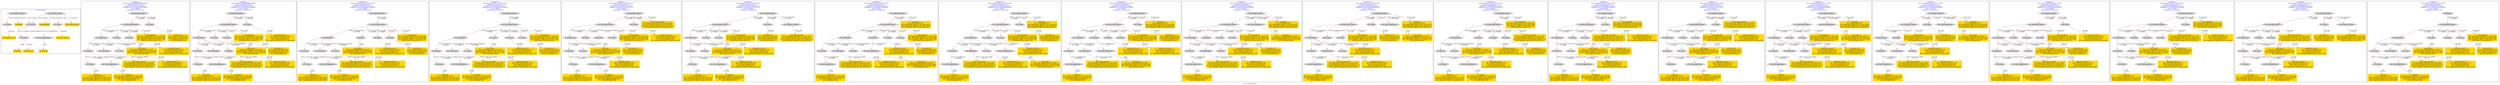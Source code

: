 digraph n0 {
fontcolor="blue"
remincross="true"
label="s11-s-19-artists.json"
subgraph cluster_0 {
label="1-correct model"
n2[style="filled",color="white",fillcolor="lightgray",label="E21_Person1"];
n3[style="filled",color="white",fillcolor="lightgray",label="E74_Group1"];
n4[style="filled",color="white",fillcolor="lightgray",label="E82_Actor_Appellation1"];
n5[style="filled",color="white",fillcolor="lightgray",label="E33_Linguistic_Object1"];
n6[style="filled",color="white",fillcolor="lightgray",label="E55_Type1"];
n7[shape="plaintext",style="filled",fillcolor="gold",label="birth_data_and_place"];
n8[shape="plaintext",style="filled",fillcolor="gold",label="long_biography"];
n9[style="filled",color="white",fillcolor="lightgray",label="E33_Linguistic_Object2"];
n10[style="filled",color="white",fillcolor="lightgray",label="E55_Type2"];
n11[shape="plaintext",style="filled",fillcolor="gold",label="occupation"];
n12[shape="plaintext",style="filled",fillcolor="gold",label="biography_type_uri"];
n13[shape="plaintext",style="filled",fillcolor="gold",label="occupation_type_uri"];
n14[shape="plaintext",style="filled",fillcolor="gold",label="nationality_uri"];
n15[shape="plaintext",style="filled",fillcolor="gold",label="nationality"];
n16[shape="plaintext",style="filled",fillcolor="gold",label="artist_name"];
}
subgraph cluster_1 {
label="candidate 0\nlink coherence:0.8888888888888888\nnode coherence:0.9375\nconfidence:0.3041635222038133\nmapping score:0.41388784073460444\ncost:17.99942\n-precision:0.28-recall:0.36"
n18[style="filled",color="white",fillcolor="lightgray",label="E12_Production1"];
n19[style="filled",color="white",fillcolor="lightgray",label="E21_Person1"];
n20[style="filled",color="white",fillcolor="lightgray",label="E52_Time-Span2"];
n21[style="filled",color="white",fillcolor="lightgray",label="E55_Type1"];
n22[style="filled",color="white",fillcolor="lightgray",label="E74_Group1"];
n23[style="filled",color="white",fillcolor="lightgray",label="E82_Actor_Appellation1"];
n24[style="filled",color="white",fillcolor="lightgray",label="E22_Man-Made_Object1"];
n25[style="filled",color="white",fillcolor="lightgray",label="E35_Title1"];
n26[style="filled",color="white",fillcolor="lightgray",label="E55_Type2"];
n27[style="filled",color="white",fillcolor="lightgray",label="E33_Linguistic_Object1"];
n28[style="filled",color="white",fillcolor="lightgray",label="E55_Type3"];
n29[shape="plaintext",style="filled",fillcolor="gold",label="occupation\n[E73_Information_Object,P3_has_note,0.31]\n[E22_Man-Made_Object,P3_has_note,0.306]\n[E82_Actor_Appellation,label,0.25]\n[E35_Title,label,0.134]"];
n30[shape="plaintext",style="filled",fillcolor="gold",label="occupation_type_uri\n[E57_Material,classLink,0.353]\n[E74_Group,classLink,0.351]\n[E55_Type,classLink,0.293]\n[E73_Information_Object,P3_has_note,0.003]"];
n31[shape="plaintext",style="filled",fillcolor="gold",label="birth_data_and_place\n[E73_Information_Object,P3_has_note,0.336]\n[E22_Man-Made_Object,P3_has_note,0.334]\n[E52_Time-Span,P82_at_some_time_within,0.172]\n[E33_Linguistic_Object,P3_has_note,0.159]"];
n32[shape="plaintext",style="filled",fillcolor="gold",label="biography_type_uri\n[E57_Material,classLink,0.353]\n[E74_Group,classLink,0.351]\n[E55_Type,classLink,0.293]\n[E73_Information_Object,P3_has_note,0.003]"];
n33[shape="plaintext",style="filled",fillcolor="gold",label="nationality\n[E74_Group,label,0.847]\n[E73_Information_Object,P3_has_note,0.053]\n[E22_Man-Made_Object,P3_has_note,0.053]\n[E33_Linguistic_Object,P3_has_note,0.047]"];
n34[shape="plaintext",style="filled",fillcolor="gold",label="nationality_uri\n[E74_Group,classLink,0.601]\n[E57_Material,classLink,0.182]\n[E55_Type,classLink,0.167]\n[E74_Group,label,0.05]"];
n35[shape="plaintext",style="filled",fillcolor="gold",label="artist_name\n[E82_Actor_Appellation,label,0.598]\n[E73_Information_Object,P3_has_note,0.169]\n[E22_Man-Made_Object,P3_has_note,0.168]\n[E35_Title,label,0.065]"];
n36[shape="plaintext",style="filled",fillcolor="gold",label="long_biography\n[E73_Information_Object,P3_has_note,0.35]\n[E22_Man-Made_Object,P3_has_note,0.346]\n[E33_Linguistic_Object,P3_has_note,0.188]\n[E39_Actor,P3_has_note,0.115]"];
}
subgraph cluster_2 {
label="candidate 1\nlink coherence:0.8888888888888888\nnode coherence:0.9375\nconfidence:0.3041635222038133\nmapping score:0.41388784073460444\ncost:17.99943\n-precision:0.28-recall:0.36"
n38[style="filled",color="white",fillcolor="lightgray",label="E12_Production1"];
n39[style="filled",color="white",fillcolor="lightgray",label="E21_Person1"];
n40[style="filled",color="white",fillcolor="lightgray",label="E52_Time-Span2"];
n41[style="filled",color="white",fillcolor="lightgray",label="E55_Type1"];
n42[style="filled",color="white",fillcolor="lightgray",label="E74_Group1"];
n43[style="filled",color="white",fillcolor="lightgray",label="E82_Actor_Appellation1"];
n44[style="filled",color="white",fillcolor="lightgray",label="E22_Man-Made_Object1"];
n45[style="filled",color="white",fillcolor="lightgray",label="E35_Title1"];
n46[style="filled",color="white",fillcolor="lightgray",label="E55_Type3"];
n47[style="filled",color="white",fillcolor="lightgray",label="E33_Linguistic_Object2"];
n48[style="filled",color="white",fillcolor="lightgray",label="E55_Type2"];
n49[shape="plaintext",style="filled",fillcolor="gold",label="occupation\n[E73_Information_Object,P3_has_note,0.31]\n[E22_Man-Made_Object,P3_has_note,0.306]\n[E82_Actor_Appellation,label,0.25]\n[E35_Title,label,0.134]"];
n50[shape="plaintext",style="filled",fillcolor="gold",label="occupation_type_uri\n[E57_Material,classLink,0.353]\n[E74_Group,classLink,0.351]\n[E55_Type,classLink,0.293]\n[E73_Information_Object,P3_has_note,0.003]"];
n51[shape="plaintext",style="filled",fillcolor="gold",label="birth_data_and_place\n[E73_Information_Object,P3_has_note,0.336]\n[E22_Man-Made_Object,P3_has_note,0.334]\n[E52_Time-Span,P82_at_some_time_within,0.172]\n[E33_Linguistic_Object,P3_has_note,0.159]"];
n52[shape="plaintext",style="filled",fillcolor="gold",label="biography_type_uri\n[E57_Material,classLink,0.353]\n[E74_Group,classLink,0.351]\n[E55_Type,classLink,0.293]\n[E73_Information_Object,P3_has_note,0.003]"];
n53[shape="plaintext",style="filled",fillcolor="gold",label="nationality\n[E74_Group,label,0.847]\n[E73_Information_Object,P3_has_note,0.053]\n[E22_Man-Made_Object,P3_has_note,0.053]\n[E33_Linguistic_Object,P3_has_note,0.047]"];
n54[shape="plaintext",style="filled",fillcolor="gold",label="nationality_uri\n[E74_Group,classLink,0.601]\n[E57_Material,classLink,0.182]\n[E55_Type,classLink,0.167]\n[E74_Group,label,0.05]"];
n55[shape="plaintext",style="filled",fillcolor="gold",label="artist_name\n[E82_Actor_Appellation,label,0.598]\n[E73_Information_Object,P3_has_note,0.169]\n[E22_Man-Made_Object,P3_has_note,0.168]\n[E35_Title,label,0.065]"];
n56[shape="plaintext",style="filled",fillcolor="gold",label="long_biography\n[E73_Information_Object,P3_has_note,0.35]\n[E22_Man-Made_Object,P3_has_note,0.346]\n[E33_Linguistic_Object,P3_has_note,0.188]\n[E39_Actor,P3_has_note,0.115]"];
}
subgraph cluster_3 {
label="candidate 10\nlink coherence:0.8333333333333334\nnode coherence:0.9375\nconfidence:0.3041635222038133\nmapping score:0.41388784073460444\ncost:17.99942\n-precision:0.28-recall:0.36"
n58[style="filled",color="white",fillcolor="lightgray",label="E12_Production1"];
n59[style="filled",color="white",fillcolor="lightgray",label="E21_Person1"];
n60[style="filled",color="white",fillcolor="lightgray",label="E52_Time-Span2"];
n61[style="filled",color="white",fillcolor="lightgray",label="E55_Type1"];
n62[style="filled",color="white",fillcolor="lightgray",label="E74_Group1"];
n63[style="filled",color="white",fillcolor="lightgray",label="E82_Actor_Appellation1"];
n64[style="filled",color="white",fillcolor="lightgray",label="E22_Man-Made_Object1"];
n65[style="filled",color="white",fillcolor="lightgray",label="E35_Title1"];
n66[style="filled",color="white",fillcolor="lightgray",label="E55_Type2"];
n67[style="filled",color="white",fillcolor="lightgray",label="E55_Type3"];
n68[style="filled",color="white",fillcolor="lightgray",label="E33_Linguistic_Object2"];
n69[shape="plaintext",style="filled",fillcolor="gold",label="occupation\n[E73_Information_Object,P3_has_note,0.31]\n[E22_Man-Made_Object,P3_has_note,0.306]\n[E82_Actor_Appellation,label,0.25]\n[E35_Title,label,0.134]"];
n70[shape="plaintext",style="filled",fillcolor="gold",label="occupation_type_uri\n[E57_Material,classLink,0.353]\n[E74_Group,classLink,0.351]\n[E55_Type,classLink,0.293]\n[E73_Information_Object,P3_has_note,0.003]"];
n71[shape="plaintext",style="filled",fillcolor="gold",label="birth_data_and_place\n[E73_Information_Object,P3_has_note,0.336]\n[E22_Man-Made_Object,P3_has_note,0.334]\n[E52_Time-Span,P82_at_some_time_within,0.172]\n[E33_Linguistic_Object,P3_has_note,0.159]"];
n72[shape="plaintext",style="filled",fillcolor="gold",label="biography_type_uri\n[E57_Material,classLink,0.353]\n[E74_Group,classLink,0.351]\n[E55_Type,classLink,0.293]\n[E73_Information_Object,P3_has_note,0.003]"];
n73[shape="plaintext",style="filled",fillcolor="gold",label="nationality\n[E74_Group,label,0.847]\n[E73_Information_Object,P3_has_note,0.053]\n[E22_Man-Made_Object,P3_has_note,0.053]\n[E33_Linguistic_Object,P3_has_note,0.047]"];
n74[shape="plaintext",style="filled",fillcolor="gold",label="nationality_uri\n[E74_Group,classLink,0.601]\n[E57_Material,classLink,0.182]\n[E55_Type,classLink,0.167]\n[E74_Group,label,0.05]"];
n75[shape="plaintext",style="filled",fillcolor="gold",label="artist_name\n[E82_Actor_Appellation,label,0.598]\n[E73_Information_Object,P3_has_note,0.169]\n[E22_Man-Made_Object,P3_has_note,0.168]\n[E35_Title,label,0.065]"];
n76[shape="plaintext",style="filled",fillcolor="gold",label="long_biography\n[E73_Information_Object,P3_has_note,0.35]\n[E22_Man-Made_Object,P3_has_note,0.346]\n[E33_Linguistic_Object,P3_has_note,0.188]\n[E39_Actor,P3_has_note,0.115]"];
}
subgraph cluster_4 {
label="candidate 11\nlink coherence:0.8333333333333334\nnode coherence:0.9375\nconfidence:0.3041635222038133\nmapping score:0.41388784073460444\ncost:17.99943\n-precision:0.28-recall:0.36"
n78[style="filled",color="white",fillcolor="lightgray",label="E12_Production1"];
n79[style="filled",color="white",fillcolor="lightgray",label="E21_Person1"];
n80[style="filled",color="white",fillcolor="lightgray",label="E52_Time-Span2"];
n81[style="filled",color="white",fillcolor="lightgray",label="E55_Type1"];
n82[style="filled",color="white",fillcolor="lightgray",label="E74_Group1"];
n83[style="filled",color="white",fillcolor="lightgray",label="E82_Actor_Appellation1"];
n84[style="filled",color="white",fillcolor="lightgray",label="E22_Man-Made_Object1"];
n85[style="filled",color="white",fillcolor="lightgray",label="E35_Title1"];
n86[style="filled",color="white",fillcolor="lightgray",label="E55_Type2"];
n87[style="filled",color="white",fillcolor="lightgray",label="E55_Type3"];
n88[style="filled",color="white",fillcolor="lightgray",label="E33_Linguistic_Object1"];
n89[shape="plaintext",style="filled",fillcolor="gold",label="occupation\n[E73_Information_Object,P3_has_note,0.31]\n[E22_Man-Made_Object,P3_has_note,0.306]\n[E82_Actor_Appellation,label,0.25]\n[E35_Title,label,0.134]"];
n90[shape="plaintext",style="filled",fillcolor="gold",label="occupation_type_uri\n[E57_Material,classLink,0.353]\n[E74_Group,classLink,0.351]\n[E55_Type,classLink,0.293]\n[E73_Information_Object,P3_has_note,0.003]"];
n91[shape="plaintext",style="filled",fillcolor="gold",label="birth_data_and_place\n[E73_Information_Object,P3_has_note,0.336]\n[E22_Man-Made_Object,P3_has_note,0.334]\n[E52_Time-Span,P82_at_some_time_within,0.172]\n[E33_Linguistic_Object,P3_has_note,0.159]"];
n92[shape="plaintext",style="filled",fillcolor="gold",label="biography_type_uri\n[E57_Material,classLink,0.353]\n[E74_Group,classLink,0.351]\n[E55_Type,classLink,0.293]\n[E73_Information_Object,P3_has_note,0.003]"];
n93[shape="plaintext",style="filled",fillcolor="gold",label="nationality\n[E74_Group,label,0.847]\n[E73_Information_Object,P3_has_note,0.053]\n[E22_Man-Made_Object,P3_has_note,0.053]\n[E33_Linguistic_Object,P3_has_note,0.047]"];
n94[shape="plaintext",style="filled",fillcolor="gold",label="nationality_uri\n[E74_Group,classLink,0.601]\n[E57_Material,classLink,0.182]\n[E55_Type,classLink,0.167]\n[E74_Group,label,0.05]"];
n95[shape="plaintext",style="filled",fillcolor="gold",label="artist_name\n[E82_Actor_Appellation,label,0.598]\n[E73_Information_Object,P3_has_note,0.169]\n[E22_Man-Made_Object,P3_has_note,0.168]\n[E35_Title,label,0.065]"];
n96[shape="plaintext",style="filled",fillcolor="gold",label="long_biography\n[E73_Information_Object,P3_has_note,0.35]\n[E22_Man-Made_Object,P3_has_note,0.346]\n[E33_Linguistic_Object,P3_has_note,0.188]\n[E39_Actor,P3_has_note,0.115]"];
}
subgraph cluster_5 {
label="candidate 12\nlink coherence:0.8333333333333334\nnode coherence:0.9375\nconfidence:0.30252672453561635\nmapping score:0.4133422415118721\ncost:17.99949\n-precision:0.33-recall:0.43"
n98[style="filled",color="white",fillcolor="lightgray",label="E12_Production1"];
n99[style="filled",color="white",fillcolor="lightgray",label="E21_Person1"];
n100[style="filled",color="white",fillcolor="lightgray",label="E55_Type1"];
n101[style="filled",color="white",fillcolor="lightgray",label="E74_Group1"];
n102[style="filled",color="white",fillcolor="lightgray",label="E82_Actor_Appellation1"];
n103[style="filled",color="white",fillcolor="lightgray",label="E22_Man-Made_Object1"];
n104[style="filled",color="white",fillcolor="lightgray",label="E35_Title1"];
n105[style="filled",color="white",fillcolor="lightgray",label="E38_Image1"];
n106[style="filled",color="white",fillcolor="lightgray",label="E55_Type3"];
n107[style="filled",color="white",fillcolor="lightgray",label="E33_Linguistic_Object2"];
n108[style="filled",color="white",fillcolor="lightgray",label="E55_Type2"];
n109[shape="plaintext",style="filled",fillcolor="gold",label="occupation\n[E73_Information_Object,P3_has_note,0.31]\n[E22_Man-Made_Object,P3_has_note,0.306]\n[E82_Actor_Appellation,label,0.25]\n[E35_Title,label,0.134]"];
n110[shape="plaintext",style="filled",fillcolor="gold",label="occupation_type_uri\n[E57_Material,classLink,0.353]\n[E74_Group,classLink,0.351]\n[E55_Type,classLink,0.293]\n[E73_Information_Object,P3_has_note,0.003]"];
n111[shape="plaintext",style="filled",fillcolor="gold",label="biography_type_uri\n[E57_Material,classLink,0.353]\n[E74_Group,classLink,0.351]\n[E55_Type,classLink,0.293]\n[E73_Information_Object,P3_has_note,0.003]"];
n112[shape="plaintext",style="filled",fillcolor="gold",label="nationality\n[E74_Group,label,0.847]\n[E73_Information_Object,P3_has_note,0.053]\n[E22_Man-Made_Object,P3_has_note,0.053]\n[E33_Linguistic_Object,P3_has_note,0.047]"];
n113[shape="plaintext",style="filled",fillcolor="gold",label="nationality_uri\n[E74_Group,classLink,0.601]\n[E57_Material,classLink,0.182]\n[E55_Type,classLink,0.167]\n[E74_Group,label,0.05]"];
n114[shape="plaintext",style="filled",fillcolor="gold",label="birth_data_and_place\n[E73_Information_Object,P3_has_note,0.336]\n[E22_Man-Made_Object,P3_has_note,0.334]\n[E52_Time-Span,P82_at_some_time_within,0.172]\n[E33_Linguistic_Object,P3_has_note,0.159]"];
n115[shape="plaintext",style="filled",fillcolor="gold",label="artist_name\n[E82_Actor_Appellation,label,0.598]\n[E73_Information_Object,P3_has_note,0.169]\n[E22_Man-Made_Object,P3_has_note,0.168]\n[E35_Title,label,0.065]"];
n116[shape="plaintext",style="filled",fillcolor="gold",label="long_biography\n[E73_Information_Object,P3_has_note,0.35]\n[E22_Man-Made_Object,P3_has_note,0.346]\n[E33_Linguistic_Object,P3_has_note,0.188]\n[E39_Actor,P3_has_note,0.115]"];
}
subgraph cluster_6 {
label="candidate 13\nlink coherence:0.8333333333333334\nnode coherence:0.9375\nconfidence:0.30252672453561635\nmapping score:0.4133422415118721\ncost:116.99948\n-precision:0.33-recall:0.43"
n118[style="filled",color="white",fillcolor="lightgray",label="E12_Production1"];
n119[style="filled",color="white",fillcolor="lightgray",label="E21_Person1"];
n120[style="filled",color="white",fillcolor="lightgray",label="E55_Type1"];
n121[style="filled",color="white",fillcolor="lightgray",label="E74_Group1"];
n122[style="filled",color="white",fillcolor="lightgray",label="E82_Actor_Appellation1"];
n123[style="filled",color="white",fillcolor="lightgray",label="E22_Man-Made_Object1"];
n124[style="filled",color="white",fillcolor="lightgray",label="E35_Title1"];
n125[style="filled",color="white",fillcolor="lightgray",label="E55_Type2"];
n126[style="filled",color="white",fillcolor="lightgray",label="E33_Linguistic_Object1"];
n127[style="filled",color="white",fillcolor="lightgray",label="E55_Type3"];
n128[style="filled",color="white",fillcolor="lightgray",label="E33_Linguistic_Object2"];
n129[shape="plaintext",style="filled",fillcolor="gold",label="occupation\n[E73_Information_Object,P3_has_note,0.31]\n[E22_Man-Made_Object,P3_has_note,0.306]\n[E82_Actor_Appellation,label,0.25]\n[E35_Title,label,0.134]"];
n130[shape="plaintext",style="filled",fillcolor="gold",label="occupation_type_uri\n[E57_Material,classLink,0.353]\n[E74_Group,classLink,0.351]\n[E55_Type,classLink,0.293]\n[E73_Information_Object,P3_has_note,0.003]"];
n131[shape="plaintext",style="filled",fillcolor="gold",label="biography_type_uri\n[E57_Material,classLink,0.353]\n[E74_Group,classLink,0.351]\n[E55_Type,classLink,0.293]\n[E73_Information_Object,P3_has_note,0.003]"];
n132[shape="plaintext",style="filled",fillcolor="gold",label="nationality\n[E74_Group,label,0.847]\n[E73_Information_Object,P3_has_note,0.053]\n[E22_Man-Made_Object,P3_has_note,0.053]\n[E33_Linguistic_Object,P3_has_note,0.047]"];
n133[shape="plaintext",style="filled",fillcolor="gold",label="nationality_uri\n[E74_Group,classLink,0.601]\n[E57_Material,classLink,0.182]\n[E55_Type,classLink,0.167]\n[E74_Group,label,0.05]"];
n134[shape="plaintext",style="filled",fillcolor="gold",label="birth_data_and_place\n[E73_Information_Object,P3_has_note,0.336]\n[E22_Man-Made_Object,P3_has_note,0.334]\n[E52_Time-Span,P82_at_some_time_within,0.172]\n[E33_Linguistic_Object,P3_has_note,0.159]"];
n135[shape="plaintext",style="filled",fillcolor="gold",label="artist_name\n[E82_Actor_Appellation,label,0.598]\n[E73_Information_Object,P3_has_note,0.169]\n[E22_Man-Made_Object,P3_has_note,0.168]\n[E35_Title,label,0.065]"];
n136[shape="plaintext",style="filled",fillcolor="gold",label="long_biography\n[E73_Information_Object,P3_has_note,0.35]\n[E22_Man-Made_Object,P3_has_note,0.346]\n[E33_Linguistic_Object,P3_has_note,0.188]\n[E39_Actor,P3_has_note,0.115]"];
}
subgraph cluster_7 {
label="candidate 14\nlink coherence:0.8333333333333334\nnode coherence:0.875\nconfidence:0.2708336793549472\nmapping score:0.3819445597849824\ncost:17.99955\n-precision:0.22-recall:0.29"
n138[style="filled",color="white",fillcolor="lightgray",label="E12_Production1"];
n139[style="filled",color="white",fillcolor="lightgray",label="E21_Person1"];
n140[style="filled",color="white",fillcolor="lightgray",label="E52_Time-Span2"];
n141[style="filled",color="white",fillcolor="lightgray",label="E55_Type1"];
n142[style="filled",color="white",fillcolor="lightgray",label="E82_Actor_Appellation1"];
n143[style="filled",color="white",fillcolor="lightgray",label="E21_Person2"];
n144[style="filled",color="white",fillcolor="lightgray",label="E82_Actor_Appellation2"];
n145[style="filled",color="white",fillcolor="lightgray",label="E22_Man-Made_Object1"];
n146[style="filled",color="white",fillcolor="lightgray",label="E55_Type2"];
n147[style="filled",color="white",fillcolor="lightgray",label="E55_Type3"];
n148[style="filled",color="white",fillcolor="lightgray",label="E33_Linguistic_Object2"];
n149[shape="plaintext",style="filled",fillcolor="gold",label="occupation\n[E73_Information_Object,P3_has_note,0.31]\n[E22_Man-Made_Object,P3_has_note,0.306]\n[E82_Actor_Appellation,label,0.25]\n[E35_Title,label,0.134]"];
n150[shape="plaintext",style="filled",fillcolor="gold",label="occupation_type_uri\n[E57_Material,classLink,0.353]\n[E74_Group,classLink,0.351]\n[E55_Type,classLink,0.293]\n[E73_Information_Object,P3_has_note,0.003]"];
n151[shape="plaintext",style="filled",fillcolor="gold",label="birth_data_and_place\n[E73_Information_Object,P3_has_note,0.336]\n[E22_Man-Made_Object,P3_has_note,0.334]\n[E52_Time-Span,P82_at_some_time_within,0.172]\n[E33_Linguistic_Object,P3_has_note,0.159]"];
n152[shape="plaintext",style="filled",fillcolor="gold",label="biography_type_uri\n[E57_Material,classLink,0.353]\n[E74_Group,classLink,0.351]\n[E55_Type,classLink,0.293]\n[E73_Information_Object,P3_has_note,0.003]"];
n153[shape="plaintext",style="filled",fillcolor="gold",label="nationality_uri\n[E74_Group,classLink,0.601]\n[E57_Material,classLink,0.182]\n[E55_Type,classLink,0.167]\n[E74_Group,label,0.05]"];
n154[shape="plaintext",style="filled",fillcolor="gold",label="artist_name\n[E82_Actor_Appellation,label,0.598]\n[E73_Information_Object,P3_has_note,0.169]\n[E22_Man-Made_Object,P3_has_note,0.168]\n[E35_Title,label,0.065]"];
n155[shape="plaintext",style="filled",fillcolor="gold",label="nationality\n[E74_Group,label,0.847]\n[E73_Information_Object,P3_has_note,0.053]\n[E22_Man-Made_Object,P3_has_note,0.053]\n[E33_Linguistic_Object,P3_has_note,0.047]"];
n156[shape="plaintext",style="filled",fillcolor="gold",label="long_biography\n[E73_Information_Object,P3_has_note,0.35]\n[E22_Man-Made_Object,P3_has_note,0.346]\n[E33_Linguistic_Object,P3_has_note,0.188]\n[E39_Actor,P3_has_note,0.115]"];
}
subgraph cluster_8 {
label="candidate 15\nlink coherence:0.8333333333333334\nnode coherence:0.875\nconfidence:0.2708336793549472\nmapping score:0.3819445597849824\ncost:17.99957\n-precision:0.22-recall:0.29"
n158[style="filled",color="white",fillcolor="lightgray",label="E12_Production1"];
n159[style="filled",color="white",fillcolor="lightgray",label="E21_Person1"];
n160[style="filled",color="white",fillcolor="lightgray",label="E52_Time-Span2"];
n161[style="filled",color="white",fillcolor="lightgray",label="E55_Type1"];
n162[style="filled",color="white",fillcolor="lightgray",label="E82_Actor_Appellation1"];
n163[style="filled",color="white",fillcolor="lightgray",label="E21_Person2"];
n164[style="filled",color="white",fillcolor="lightgray",label="E82_Actor_Appellation2"];
n165[style="filled",color="white",fillcolor="lightgray",label="E22_Man-Made_Object1"];
n166[style="filled",color="white",fillcolor="lightgray",label="E55_Type3"];
n167[style="filled",color="white",fillcolor="lightgray",label="E33_Linguistic_Object2"];
n168[style="filled",color="white",fillcolor="lightgray",label="E55_Type4"];
n169[shape="plaintext",style="filled",fillcolor="gold",label="occupation\n[E73_Information_Object,P3_has_note,0.31]\n[E22_Man-Made_Object,P3_has_note,0.306]\n[E82_Actor_Appellation,label,0.25]\n[E35_Title,label,0.134]"];
n170[shape="plaintext",style="filled",fillcolor="gold",label="birth_data_and_place\n[E73_Information_Object,P3_has_note,0.336]\n[E22_Man-Made_Object,P3_has_note,0.334]\n[E52_Time-Span,P82_at_some_time_within,0.172]\n[E33_Linguistic_Object,P3_has_note,0.159]"];
n171[shape="plaintext",style="filled",fillcolor="gold",label="biography_type_uri\n[E57_Material,classLink,0.353]\n[E74_Group,classLink,0.351]\n[E55_Type,classLink,0.293]\n[E73_Information_Object,P3_has_note,0.003]"];
n172[shape="plaintext",style="filled",fillcolor="gold",label="occupation_type_uri\n[E57_Material,classLink,0.353]\n[E74_Group,classLink,0.351]\n[E55_Type,classLink,0.293]\n[E73_Information_Object,P3_has_note,0.003]"];
n173[shape="plaintext",style="filled",fillcolor="gold",label="artist_name\n[E82_Actor_Appellation,label,0.598]\n[E73_Information_Object,P3_has_note,0.169]\n[E22_Man-Made_Object,P3_has_note,0.168]\n[E35_Title,label,0.065]"];
n174[shape="plaintext",style="filled",fillcolor="gold",label="nationality\n[E74_Group,label,0.847]\n[E73_Information_Object,P3_has_note,0.053]\n[E22_Man-Made_Object,P3_has_note,0.053]\n[E33_Linguistic_Object,P3_has_note,0.047]"];
n175[shape="plaintext",style="filled",fillcolor="gold",label="long_biography\n[E73_Information_Object,P3_has_note,0.35]\n[E22_Man-Made_Object,P3_has_note,0.346]\n[E33_Linguistic_Object,P3_has_note,0.188]\n[E39_Actor,P3_has_note,0.115]"];
n176[shape="plaintext",style="filled",fillcolor="gold",label="nationality_uri\n[E74_Group,classLink,0.601]\n[E57_Material,classLink,0.182]\n[E55_Type,classLink,0.167]\n[E74_Group,label,0.05]"];
}
subgraph cluster_9 {
label="candidate 16\nlink coherence:0.8333333333333334\nnode coherence:0.875\nconfidence:0.2708336793549472\nmapping score:0.3819445597849824\ncost:17.99961\n-precision:0.22-recall:0.29"
n178[style="filled",color="white",fillcolor="lightgray",label="E12_Production1"];
n179[style="filled",color="white",fillcolor="lightgray",label="E21_Person1"];
n180[style="filled",color="white",fillcolor="lightgray",label="E52_Time-Span2"];
n181[style="filled",color="white",fillcolor="lightgray",label="E82_Actor_Appellation1"];
n182[style="filled",color="white",fillcolor="lightgray",label="E21_Person2"];
n183[style="filled",color="white",fillcolor="lightgray",label="E82_Actor_Appellation2"];
n184[style="filled",color="white",fillcolor="lightgray",label="E22_Man-Made_Object1"];
n185[style="filled",color="white",fillcolor="lightgray",label="E55_Type2"];
n186[style="filled",color="white",fillcolor="lightgray",label="E55_Type3"];
n187[style="filled",color="white",fillcolor="lightgray",label="E33_Linguistic_Object2"];
n188[style="filled",color="white",fillcolor="lightgray",label="E55_Type4"];
n189[shape="plaintext",style="filled",fillcolor="gold",label="occupation\n[E73_Information_Object,P3_has_note,0.31]\n[E22_Man-Made_Object,P3_has_note,0.306]\n[E82_Actor_Appellation,label,0.25]\n[E35_Title,label,0.134]"];
n190[shape="plaintext",style="filled",fillcolor="gold",label="biography_type_uri\n[E57_Material,classLink,0.353]\n[E74_Group,classLink,0.351]\n[E55_Type,classLink,0.293]\n[E73_Information_Object,P3_has_note,0.003]"];
n191[shape="plaintext",style="filled",fillcolor="gold",label="birth_data_and_place\n[E73_Information_Object,P3_has_note,0.336]\n[E22_Man-Made_Object,P3_has_note,0.334]\n[E52_Time-Span,P82_at_some_time_within,0.172]\n[E33_Linguistic_Object,P3_has_note,0.159]"];
n192[shape="plaintext",style="filled",fillcolor="gold",label="occupation_type_uri\n[E57_Material,classLink,0.353]\n[E74_Group,classLink,0.351]\n[E55_Type,classLink,0.293]\n[E73_Information_Object,P3_has_note,0.003]"];
n193[shape="plaintext",style="filled",fillcolor="gold",label="artist_name\n[E82_Actor_Appellation,label,0.598]\n[E73_Information_Object,P3_has_note,0.169]\n[E22_Man-Made_Object,P3_has_note,0.168]\n[E35_Title,label,0.065]"];
n194[shape="plaintext",style="filled",fillcolor="gold",label="nationality\n[E74_Group,label,0.847]\n[E73_Information_Object,P3_has_note,0.053]\n[E22_Man-Made_Object,P3_has_note,0.053]\n[E33_Linguistic_Object,P3_has_note,0.047]"];
n195[shape="plaintext",style="filled",fillcolor="gold",label="long_biography\n[E73_Information_Object,P3_has_note,0.35]\n[E22_Man-Made_Object,P3_has_note,0.346]\n[E33_Linguistic_Object,P3_has_note,0.188]\n[E39_Actor,P3_has_note,0.115]"];
n196[shape="plaintext",style="filled",fillcolor="gold",label="nationality_uri\n[E74_Group,classLink,0.601]\n[E57_Material,classLink,0.182]\n[E55_Type,classLink,0.167]\n[E74_Group,label,0.05]"];
}
subgraph cluster_10 {
label="candidate 17\nlink coherence:0.8333333333333334\nnode coherence:0.875\nconfidence:0.2708336793549472\nmapping score:0.3819445597849824\ncost:117.009552\n-precision:0.17-recall:0.21"
n198[style="filled",color="white",fillcolor="lightgray",label="E12_Production1"];
n199[style="filled",color="white",fillcolor="lightgray",label="E21_Person1"];
n200[style="filled",color="white",fillcolor="lightgray",label="E52_Time-Span2"];
n201[style="filled",color="white",fillcolor="lightgray",label="E55_Type1"];
n202[style="filled",color="white",fillcolor="lightgray",label="E82_Actor_Appellation1"];
n203[style="filled",color="white",fillcolor="lightgray",label="E22_Man-Made_Object1"];
n204[style="filled",color="white",fillcolor="lightgray",label="E38_Image1"];
n205[style="filled",color="white",fillcolor="lightgray",label="E55_Type2"];
n206[style="filled",color="white",fillcolor="lightgray",label="E55_Type3"];
n207[style="filled",color="white",fillcolor="lightgray",label="E33_Linguistic_Object2"];
n208[style="filled",color="white",fillcolor="lightgray",label="E82_Actor_Appellation2"];
n209[shape="plaintext",style="filled",fillcolor="gold",label="occupation\n[E73_Information_Object,P3_has_note,0.31]\n[E22_Man-Made_Object,P3_has_note,0.306]\n[E82_Actor_Appellation,label,0.25]\n[E35_Title,label,0.134]"];
n210[shape="plaintext",style="filled",fillcolor="gold",label="occupation_type_uri\n[E57_Material,classLink,0.353]\n[E74_Group,classLink,0.351]\n[E55_Type,classLink,0.293]\n[E73_Information_Object,P3_has_note,0.003]"];
n211[shape="plaintext",style="filled",fillcolor="gold",label="birth_data_and_place\n[E73_Information_Object,P3_has_note,0.336]\n[E22_Man-Made_Object,P3_has_note,0.334]\n[E52_Time-Span,P82_at_some_time_within,0.172]\n[E33_Linguistic_Object,P3_has_note,0.159]"];
n212[shape="plaintext",style="filled",fillcolor="gold",label="biography_type_uri\n[E57_Material,classLink,0.353]\n[E74_Group,classLink,0.351]\n[E55_Type,classLink,0.293]\n[E73_Information_Object,P3_has_note,0.003]"];
n213[shape="plaintext",style="filled",fillcolor="gold",label="nationality_uri\n[E74_Group,classLink,0.601]\n[E57_Material,classLink,0.182]\n[E55_Type,classLink,0.167]\n[E74_Group,label,0.05]"];
n214[shape="plaintext",style="filled",fillcolor="gold",label="artist_name\n[E82_Actor_Appellation,label,0.598]\n[E73_Information_Object,P3_has_note,0.169]\n[E22_Man-Made_Object,P3_has_note,0.168]\n[E35_Title,label,0.065]"];
n215[shape="plaintext",style="filled",fillcolor="gold",label="nationality\n[E74_Group,label,0.847]\n[E73_Information_Object,P3_has_note,0.053]\n[E22_Man-Made_Object,P3_has_note,0.053]\n[E33_Linguistic_Object,P3_has_note,0.047]"];
n216[shape="plaintext",style="filled",fillcolor="gold",label="long_biography\n[E73_Information_Object,P3_has_note,0.35]\n[E22_Man-Made_Object,P3_has_note,0.346]\n[E33_Linguistic_Object,P3_has_note,0.188]\n[E39_Actor,P3_has_note,0.115]"];
}
subgraph cluster_11 {
label="candidate 18\nlink coherence:0.8333333333333334\nnode coherence:0.875\nconfidence:0.2708336793549472\nmapping score:0.3819445597849824\ncost:117.009572\n-precision:0.17-recall:0.21"
n218[style="filled",color="white",fillcolor="lightgray",label="E12_Production1"];
n219[style="filled",color="white",fillcolor="lightgray",label="E21_Person1"];
n220[style="filled",color="white",fillcolor="lightgray",label="E52_Time-Span2"];
n221[style="filled",color="white",fillcolor="lightgray",label="E55_Type1"];
n222[style="filled",color="white",fillcolor="lightgray",label="E82_Actor_Appellation1"];
n223[style="filled",color="white",fillcolor="lightgray",label="E22_Man-Made_Object1"];
n224[style="filled",color="white",fillcolor="lightgray",label="E38_Image1"];
n225[style="filled",color="white",fillcolor="lightgray",label="E55_Type3"];
n226[style="filled",color="white",fillcolor="lightgray",label="E33_Linguistic_Object2"];
n227[style="filled",color="white",fillcolor="lightgray",label="E55_Type4"];
n228[style="filled",color="white",fillcolor="lightgray",label="E82_Actor_Appellation2"];
n229[shape="plaintext",style="filled",fillcolor="gold",label="occupation\n[E73_Information_Object,P3_has_note,0.31]\n[E22_Man-Made_Object,P3_has_note,0.306]\n[E82_Actor_Appellation,label,0.25]\n[E35_Title,label,0.134]"];
n230[shape="plaintext",style="filled",fillcolor="gold",label="birth_data_and_place\n[E73_Information_Object,P3_has_note,0.336]\n[E22_Man-Made_Object,P3_has_note,0.334]\n[E52_Time-Span,P82_at_some_time_within,0.172]\n[E33_Linguistic_Object,P3_has_note,0.159]"];
n231[shape="plaintext",style="filled",fillcolor="gold",label="biography_type_uri\n[E57_Material,classLink,0.353]\n[E74_Group,classLink,0.351]\n[E55_Type,classLink,0.293]\n[E73_Information_Object,P3_has_note,0.003]"];
n232[shape="plaintext",style="filled",fillcolor="gold",label="occupation_type_uri\n[E57_Material,classLink,0.353]\n[E74_Group,classLink,0.351]\n[E55_Type,classLink,0.293]\n[E73_Information_Object,P3_has_note,0.003]"];
n233[shape="plaintext",style="filled",fillcolor="gold",label="artist_name\n[E82_Actor_Appellation,label,0.598]\n[E73_Information_Object,P3_has_note,0.169]\n[E22_Man-Made_Object,P3_has_note,0.168]\n[E35_Title,label,0.065]"];
n234[shape="plaintext",style="filled",fillcolor="gold",label="nationality\n[E74_Group,label,0.847]\n[E73_Information_Object,P3_has_note,0.053]\n[E22_Man-Made_Object,P3_has_note,0.053]\n[E33_Linguistic_Object,P3_has_note,0.047]"];
n235[shape="plaintext",style="filled",fillcolor="gold",label="long_biography\n[E73_Information_Object,P3_has_note,0.35]\n[E22_Man-Made_Object,P3_has_note,0.346]\n[E33_Linguistic_Object,P3_has_note,0.188]\n[E39_Actor,P3_has_note,0.115]"];
n236[shape="plaintext",style="filled",fillcolor="gold",label="nationality_uri\n[E74_Group,classLink,0.601]\n[E57_Material,classLink,0.182]\n[E55_Type,classLink,0.167]\n[E74_Group,label,0.05]"];
}
subgraph cluster_12 {
label="candidate 19\nlink coherence:0.8235294117647058\nnode coherence:0.9375\nconfidence:0.30463960647275035\nmapping score:0.4140465354909168\ncost:16.99948\n-precision:0.35-recall:0.43"
n238[style="filled",color="white",fillcolor="lightgray",label="E12_Production1"];
n239[style="filled",color="white",fillcolor="lightgray",label="E21_Person1"];
n240[style="filled",color="white",fillcolor="lightgray",label="E55_Type1"];
n241[style="filled",color="white",fillcolor="lightgray",label="E74_Group1"];
n242[style="filled",color="white",fillcolor="lightgray",label="E82_Actor_Appellation1"];
n243[style="filled",color="white",fillcolor="lightgray",label="E22_Man-Made_Object1"];
n244[style="filled",color="white",fillcolor="lightgray",label="E35_Title1"];
n245[style="filled",color="white",fillcolor="lightgray",label="E55_Type2"];
n246[style="filled",color="white",fillcolor="lightgray",label="E55_Type3"];
n247[style="filled",color="white",fillcolor="lightgray",label="E33_Linguistic_Object2"];
n248[shape="plaintext",style="filled",fillcolor="gold",label="occupation\n[E73_Information_Object,P3_has_note,0.31]\n[E22_Man-Made_Object,P3_has_note,0.306]\n[E82_Actor_Appellation,label,0.25]\n[E35_Title,label,0.134]"];
n249[shape="plaintext",style="filled",fillcolor="gold",label="occupation_type_uri\n[E57_Material,classLink,0.353]\n[E74_Group,classLink,0.351]\n[E55_Type,classLink,0.293]\n[E73_Information_Object,P3_has_note,0.003]"];
n250[shape="plaintext",style="filled",fillcolor="gold",label="biography_type_uri\n[E57_Material,classLink,0.353]\n[E74_Group,classLink,0.351]\n[E55_Type,classLink,0.293]\n[E73_Information_Object,P3_has_note,0.003]"];
n251[shape="plaintext",style="filled",fillcolor="gold",label="nationality\n[E74_Group,label,0.847]\n[E73_Information_Object,P3_has_note,0.053]\n[E22_Man-Made_Object,P3_has_note,0.053]\n[E33_Linguistic_Object,P3_has_note,0.047]"];
n252[shape="plaintext",style="filled",fillcolor="gold",label="nationality_uri\n[E74_Group,classLink,0.601]\n[E57_Material,classLink,0.182]\n[E55_Type,classLink,0.167]\n[E74_Group,label,0.05]"];
n253[shape="plaintext",style="filled",fillcolor="gold",label="long_biography\n[E73_Information_Object,P3_has_note,0.35]\n[E22_Man-Made_Object,P3_has_note,0.346]\n[E33_Linguistic_Object,P3_has_note,0.188]\n[E39_Actor,P3_has_note,0.115]"];
n254[shape="plaintext",style="filled",fillcolor="gold",label="artist_name\n[E82_Actor_Appellation,label,0.598]\n[E73_Information_Object,P3_has_note,0.169]\n[E22_Man-Made_Object,P3_has_note,0.168]\n[E35_Title,label,0.065]"];
n255[shape="plaintext",style="filled",fillcolor="gold",label="birth_data_and_place\n[E73_Information_Object,P3_has_note,0.336]\n[E22_Man-Made_Object,P3_has_note,0.334]\n[E52_Time-Span,P82_at_some_time_within,0.172]\n[E33_Linguistic_Object,P3_has_note,0.159]"];
}
subgraph cluster_13 {
label="candidate 2\nlink coherence:0.8823529411764706\nnode coherence:0.9375\nconfidence:0.30463960647275035\nmapping score:0.4140465354909168\ncost:16.99949\n-precision:0.35-recall:0.43"
n257[style="filled",color="white",fillcolor="lightgray",label="E12_Production1"];
n258[style="filled",color="white",fillcolor="lightgray",label="E21_Person1"];
n259[style="filled",color="white",fillcolor="lightgray",label="E55_Type1"];
n260[style="filled",color="white",fillcolor="lightgray",label="E74_Group1"];
n261[style="filled",color="white",fillcolor="lightgray",label="E82_Actor_Appellation1"];
n262[style="filled",color="white",fillcolor="lightgray",label="E22_Man-Made_Object1"];
n263[style="filled",color="white",fillcolor="lightgray",label="E35_Title1"];
n264[style="filled",color="white",fillcolor="lightgray",label="E55_Type3"];
n265[style="filled",color="white",fillcolor="lightgray",label="E33_Linguistic_Object2"];
n266[style="filled",color="white",fillcolor="lightgray",label="E55_Type2"];
n267[shape="plaintext",style="filled",fillcolor="gold",label="occupation\n[E73_Information_Object,P3_has_note,0.31]\n[E22_Man-Made_Object,P3_has_note,0.306]\n[E82_Actor_Appellation,label,0.25]\n[E35_Title,label,0.134]"];
n268[shape="plaintext",style="filled",fillcolor="gold",label="occupation_type_uri\n[E57_Material,classLink,0.353]\n[E74_Group,classLink,0.351]\n[E55_Type,classLink,0.293]\n[E73_Information_Object,P3_has_note,0.003]"];
n269[shape="plaintext",style="filled",fillcolor="gold",label="biography_type_uri\n[E57_Material,classLink,0.353]\n[E74_Group,classLink,0.351]\n[E55_Type,classLink,0.293]\n[E73_Information_Object,P3_has_note,0.003]"];
n270[shape="plaintext",style="filled",fillcolor="gold",label="nationality\n[E74_Group,label,0.847]\n[E73_Information_Object,P3_has_note,0.053]\n[E22_Man-Made_Object,P3_has_note,0.053]\n[E33_Linguistic_Object,P3_has_note,0.047]"];
n271[shape="plaintext",style="filled",fillcolor="gold",label="nationality_uri\n[E74_Group,classLink,0.601]\n[E57_Material,classLink,0.182]\n[E55_Type,classLink,0.167]\n[E74_Group,label,0.05]"];
n272[shape="plaintext",style="filled",fillcolor="gold",label="long_biography\n[E73_Information_Object,P3_has_note,0.35]\n[E22_Man-Made_Object,P3_has_note,0.346]\n[E33_Linguistic_Object,P3_has_note,0.188]\n[E39_Actor,P3_has_note,0.115]"];
n273[shape="plaintext",style="filled",fillcolor="gold",label="artist_name\n[E82_Actor_Appellation,label,0.598]\n[E73_Information_Object,P3_has_note,0.169]\n[E22_Man-Made_Object,P3_has_note,0.168]\n[E35_Title,label,0.065]"];
n274[shape="plaintext",style="filled",fillcolor="gold",label="birth_data_and_place\n[E73_Information_Object,P3_has_note,0.336]\n[E22_Man-Made_Object,P3_has_note,0.334]\n[E52_Time-Span,P82_at_some_time_within,0.172]\n[E33_Linguistic_Object,P3_has_note,0.159]"];
}
subgraph cluster_14 {
label="candidate 3\nlink coherence:0.8823529411764706\nnode coherence:0.9375\nconfidence:0.30252672453561635\nmapping score:0.4133422415118721\ncost:16.99949\n-precision:0.35-recall:0.43"
n276[style="filled",color="white",fillcolor="lightgray",label="E12_Production1"];
n277[style="filled",color="white",fillcolor="lightgray",label="E21_Person1"];
n278[style="filled",color="white",fillcolor="lightgray",label="E55_Type1"];
n279[style="filled",color="white",fillcolor="lightgray",label="E74_Group1"];
n280[style="filled",color="white",fillcolor="lightgray",label="E82_Actor_Appellation1"];
n281[style="filled",color="white",fillcolor="lightgray",label="E22_Man-Made_Object1"];
n282[style="filled",color="white",fillcolor="lightgray",label="E35_Title1"];
n283[style="filled",color="white",fillcolor="lightgray",label="E55_Type3"];
n284[style="filled",color="white",fillcolor="lightgray",label="E33_Linguistic_Object2"];
n285[style="filled",color="white",fillcolor="lightgray",label="E55_Type2"];
n286[shape="plaintext",style="filled",fillcolor="gold",label="occupation\n[E73_Information_Object,P3_has_note,0.31]\n[E22_Man-Made_Object,P3_has_note,0.306]\n[E82_Actor_Appellation,label,0.25]\n[E35_Title,label,0.134]"];
n287[shape="plaintext",style="filled",fillcolor="gold",label="occupation_type_uri\n[E57_Material,classLink,0.353]\n[E74_Group,classLink,0.351]\n[E55_Type,classLink,0.293]\n[E73_Information_Object,P3_has_note,0.003]"];
n288[shape="plaintext",style="filled",fillcolor="gold",label="biography_type_uri\n[E57_Material,classLink,0.353]\n[E74_Group,classLink,0.351]\n[E55_Type,classLink,0.293]\n[E73_Information_Object,P3_has_note,0.003]"];
n289[shape="plaintext",style="filled",fillcolor="gold",label="nationality\n[E74_Group,label,0.847]\n[E73_Information_Object,P3_has_note,0.053]\n[E22_Man-Made_Object,P3_has_note,0.053]\n[E33_Linguistic_Object,P3_has_note,0.047]"];
n290[shape="plaintext",style="filled",fillcolor="gold",label="nationality_uri\n[E74_Group,classLink,0.601]\n[E57_Material,classLink,0.182]\n[E55_Type,classLink,0.167]\n[E74_Group,label,0.05]"];
n291[shape="plaintext",style="filled",fillcolor="gold",label="birth_data_and_place\n[E73_Information_Object,P3_has_note,0.336]\n[E22_Man-Made_Object,P3_has_note,0.334]\n[E52_Time-Span,P82_at_some_time_within,0.172]\n[E33_Linguistic_Object,P3_has_note,0.159]"];
n292[shape="plaintext",style="filled",fillcolor="gold",label="artist_name\n[E82_Actor_Appellation,label,0.598]\n[E73_Information_Object,P3_has_note,0.169]\n[E22_Man-Made_Object,P3_has_note,0.168]\n[E35_Title,label,0.065]"];
n293[shape="plaintext",style="filled",fillcolor="gold",label="long_biography\n[E73_Information_Object,P3_has_note,0.35]\n[E22_Man-Made_Object,P3_has_note,0.346]\n[E33_Linguistic_Object,P3_has_note,0.188]\n[E39_Actor,P3_has_note,0.115]"];
}
subgraph cluster_15 {
label="candidate 4\nlink coherence:0.8823529411764706\nnode coherence:0.875\nconfidence:0.2708336793549472\nmapping score:0.3819445597849824\ncost:116.009552\n-precision:0.18-recall:0.21"
n295[style="filled",color="white",fillcolor="lightgray",label="E12_Production1"];
n296[style="filled",color="white",fillcolor="lightgray",label="E21_Person1"];
n297[style="filled",color="white",fillcolor="lightgray",label="E52_Time-Span2"];
n298[style="filled",color="white",fillcolor="lightgray",label="E55_Type1"];
n299[style="filled",color="white",fillcolor="lightgray",label="E82_Actor_Appellation1"];
n300[style="filled",color="white",fillcolor="lightgray",label="E22_Man-Made_Object1"];
n301[style="filled",color="white",fillcolor="lightgray",label="E55_Type2"];
n302[style="filled",color="white",fillcolor="lightgray",label="E55_Type3"];
n303[style="filled",color="white",fillcolor="lightgray",label="E33_Linguistic_Object2"];
n304[style="filled",color="white",fillcolor="lightgray",label="E82_Actor_Appellation2"];
n305[shape="plaintext",style="filled",fillcolor="gold",label="occupation\n[E73_Information_Object,P3_has_note,0.31]\n[E22_Man-Made_Object,P3_has_note,0.306]\n[E82_Actor_Appellation,label,0.25]\n[E35_Title,label,0.134]"];
n306[shape="plaintext",style="filled",fillcolor="gold",label="occupation_type_uri\n[E57_Material,classLink,0.353]\n[E74_Group,classLink,0.351]\n[E55_Type,classLink,0.293]\n[E73_Information_Object,P3_has_note,0.003]"];
n307[shape="plaintext",style="filled",fillcolor="gold",label="birth_data_and_place\n[E73_Information_Object,P3_has_note,0.336]\n[E22_Man-Made_Object,P3_has_note,0.334]\n[E52_Time-Span,P82_at_some_time_within,0.172]\n[E33_Linguistic_Object,P3_has_note,0.159]"];
n308[shape="plaintext",style="filled",fillcolor="gold",label="biography_type_uri\n[E57_Material,classLink,0.353]\n[E74_Group,classLink,0.351]\n[E55_Type,classLink,0.293]\n[E73_Information_Object,P3_has_note,0.003]"];
n309[shape="plaintext",style="filled",fillcolor="gold",label="nationality_uri\n[E74_Group,classLink,0.601]\n[E57_Material,classLink,0.182]\n[E55_Type,classLink,0.167]\n[E74_Group,label,0.05]"];
n310[shape="plaintext",style="filled",fillcolor="gold",label="artist_name\n[E82_Actor_Appellation,label,0.598]\n[E73_Information_Object,P3_has_note,0.169]\n[E22_Man-Made_Object,P3_has_note,0.168]\n[E35_Title,label,0.065]"];
n311[shape="plaintext",style="filled",fillcolor="gold",label="nationality\n[E74_Group,label,0.847]\n[E73_Information_Object,P3_has_note,0.053]\n[E22_Man-Made_Object,P3_has_note,0.053]\n[E33_Linguistic_Object,P3_has_note,0.047]"];
n312[shape="plaintext",style="filled",fillcolor="gold",label="long_biography\n[E73_Information_Object,P3_has_note,0.35]\n[E22_Man-Made_Object,P3_has_note,0.346]\n[E33_Linguistic_Object,P3_has_note,0.188]\n[E39_Actor,P3_has_note,0.115]"];
}
subgraph cluster_16 {
label="candidate 5\nlink coherence:0.8823529411764706\nnode coherence:0.875\nconfidence:0.2708336793549472\nmapping score:0.3819445597849824\ncost:116.009572\n-precision:0.18-recall:0.21"
n314[style="filled",color="white",fillcolor="lightgray",label="E12_Production1"];
n315[style="filled",color="white",fillcolor="lightgray",label="E21_Person1"];
n316[style="filled",color="white",fillcolor="lightgray",label="E52_Time-Span2"];
n317[style="filled",color="white",fillcolor="lightgray",label="E55_Type1"];
n318[style="filled",color="white",fillcolor="lightgray",label="E82_Actor_Appellation1"];
n319[style="filled",color="white",fillcolor="lightgray",label="E22_Man-Made_Object1"];
n320[style="filled",color="white",fillcolor="lightgray",label="E55_Type3"];
n321[style="filled",color="white",fillcolor="lightgray",label="E33_Linguistic_Object2"];
n322[style="filled",color="white",fillcolor="lightgray",label="E55_Type4"];
n323[style="filled",color="white",fillcolor="lightgray",label="E82_Actor_Appellation2"];
n324[shape="plaintext",style="filled",fillcolor="gold",label="occupation\n[E73_Information_Object,P3_has_note,0.31]\n[E22_Man-Made_Object,P3_has_note,0.306]\n[E82_Actor_Appellation,label,0.25]\n[E35_Title,label,0.134]"];
n325[shape="plaintext",style="filled",fillcolor="gold",label="birth_data_and_place\n[E73_Information_Object,P3_has_note,0.336]\n[E22_Man-Made_Object,P3_has_note,0.334]\n[E52_Time-Span,P82_at_some_time_within,0.172]\n[E33_Linguistic_Object,P3_has_note,0.159]"];
n326[shape="plaintext",style="filled",fillcolor="gold",label="biography_type_uri\n[E57_Material,classLink,0.353]\n[E74_Group,classLink,0.351]\n[E55_Type,classLink,0.293]\n[E73_Information_Object,P3_has_note,0.003]"];
n327[shape="plaintext",style="filled",fillcolor="gold",label="occupation_type_uri\n[E57_Material,classLink,0.353]\n[E74_Group,classLink,0.351]\n[E55_Type,classLink,0.293]\n[E73_Information_Object,P3_has_note,0.003]"];
n328[shape="plaintext",style="filled",fillcolor="gold",label="artist_name\n[E82_Actor_Appellation,label,0.598]\n[E73_Information_Object,P3_has_note,0.169]\n[E22_Man-Made_Object,P3_has_note,0.168]\n[E35_Title,label,0.065]"];
n329[shape="plaintext",style="filled",fillcolor="gold",label="nationality\n[E74_Group,label,0.847]\n[E73_Information_Object,P3_has_note,0.053]\n[E22_Man-Made_Object,P3_has_note,0.053]\n[E33_Linguistic_Object,P3_has_note,0.047]"];
n330[shape="plaintext",style="filled",fillcolor="gold",label="long_biography\n[E73_Information_Object,P3_has_note,0.35]\n[E22_Man-Made_Object,P3_has_note,0.346]\n[E33_Linguistic_Object,P3_has_note,0.188]\n[E39_Actor,P3_has_note,0.115]"];
n331[shape="plaintext",style="filled",fillcolor="gold",label="nationality_uri\n[E74_Group,classLink,0.601]\n[E57_Material,classLink,0.182]\n[E55_Type,classLink,0.167]\n[E74_Group,label,0.05]"];
}
subgraph cluster_17 {
label="candidate 6\nlink coherence:0.8421052631578947\nnode coherence:0.9375\nconfidence:0.3041635222038133\nmapping score:0.41388784073460444\ncost:18.99943\n-precision:0.26-recall:0.36"
n333[style="filled",color="white",fillcolor="lightgray",label="E12_Production1"];
n334[style="filled",color="white",fillcolor="lightgray",label="E21_Person1"];
n335[style="filled",color="white",fillcolor="lightgray",label="E52_Time-Span2"];
n336[style="filled",color="white",fillcolor="lightgray",label="E55_Type1"];
n337[style="filled",color="white",fillcolor="lightgray",label="E74_Group1"];
n338[style="filled",color="white",fillcolor="lightgray",label="E82_Actor_Appellation1"];
n339[style="filled",color="white",fillcolor="lightgray",label="E22_Man-Made_Object1"];
n340[style="filled",color="white",fillcolor="lightgray",label="E35_Title1"];
n341[style="filled",color="white",fillcolor="lightgray",label="E38_Image1"];
n342[style="filled",color="white",fillcolor="lightgray",label="E55_Type3"];
n343[style="filled",color="white",fillcolor="lightgray",label="E33_Linguistic_Object2"];
n344[style="filled",color="white",fillcolor="lightgray",label="E55_Type2"];
n345[shape="plaintext",style="filled",fillcolor="gold",label="occupation\n[E73_Information_Object,P3_has_note,0.31]\n[E22_Man-Made_Object,P3_has_note,0.306]\n[E82_Actor_Appellation,label,0.25]\n[E35_Title,label,0.134]"];
n346[shape="plaintext",style="filled",fillcolor="gold",label="occupation_type_uri\n[E57_Material,classLink,0.353]\n[E74_Group,classLink,0.351]\n[E55_Type,classLink,0.293]\n[E73_Information_Object,P3_has_note,0.003]"];
n347[shape="plaintext",style="filled",fillcolor="gold",label="birth_data_and_place\n[E73_Information_Object,P3_has_note,0.336]\n[E22_Man-Made_Object,P3_has_note,0.334]\n[E52_Time-Span,P82_at_some_time_within,0.172]\n[E33_Linguistic_Object,P3_has_note,0.159]"];
n348[shape="plaintext",style="filled",fillcolor="gold",label="biography_type_uri\n[E57_Material,classLink,0.353]\n[E74_Group,classLink,0.351]\n[E55_Type,classLink,0.293]\n[E73_Information_Object,P3_has_note,0.003]"];
n349[shape="plaintext",style="filled",fillcolor="gold",label="nationality\n[E74_Group,label,0.847]\n[E73_Information_Object,P3_has_note,0.053]\n[E22_Man-Made_Object,P3_has_note,0.053]\n[E33_Linguistic_Object,P3_has_note,0.047]"];
n350[shape="plaintext",style="filled",fillcolor="gold",label="nationality_uri\n[E74_Group,classLink,0.601]\n[E57_Material,classLink,0.182]\n[E55_Type,classLink,0.167]\n[E74_Group,label,0.05]"];
n351[shape="plaintext",style="filled",fillcolor="gold",label="artist_name\n[E82_Actor_Appellation,label,0.598]\n[E73_Information_Object,P3_has_note,0.169]\n[E22_Man-Made_Object,P3_has_note,0.168]\n[E35_Title,label,0.065]"];
n352[shape="plaintext",style="filled",fillcolor="gold",label="long_biography\n[E73_Information_Object,P3_has_note,0.35]\n[E22_Man-Made_Object,P3_has_note,0.346]\n[E33_Linguistic_Object,P3_has_note,0.188]\n[E39_Actor,P3_has_note,0.115]"];
}
subgraph cluster_18 {
label="candidate 7\nlink coherence:0.8333333333333334\nnode coherence:0.9375\nconfidence:0.30463960647275035\nmapping score:0.4140465354909168\ncost:17.99949\n-precision:0.33-recall:0.43"
n354[style="filled",color="white",fillcolor="lightgray",label="E12_Production1"];
n355[style="filled",color="white",fillcolor="lightgray",label="E21_Person1"];
n356[style="filled",color="white",fillcolor="lightgray",label="E55_Type1"];
n357[style="filled",color="white",fillcolor="lightgray",label="E74_Group1"];
n358[style="filled",color="white",fillcolor="lightgray",label="E82_Actor_Appellation1"];
n359[style="filled",color="white",fillcolor="lightgray",label="E22_Man-Made_Object1"];
n360[style="filled",color="white",fillcolor="lightgray",label="E35_Title1"];
n361[style="filled",color="white",fillcolor="lightgray",label="E38_Image1"];
n362[style="filled",color="white",fillcolor="lightgray",label="E55_Type3"];
n363[style="filled",color="white",fillcolor="lightgray",label="E33_Linguistic_Object2"];
n364[style="filled",color="white",fillcolor="lightgray",label="E55_Type2"];
n365[shape="plaintext",style="filled",fillcolor="gold",label="occupation\n[E73_Information_Object,P3_has_note,0.31]\n[E22_Man-Made_Object,P3_has_note,0.306]\n[E82_Actor_Appellation,label,0.25]\n[E35_Title,label,0.134]"];
n366[shape="plaintext",style="filled",fillcolor="gold",label="occupation_type_uri\n[E57_Material,classLink,0.353]\n[E74_Group,classLink,0.351]\n[E55_Type,classLink,0.293]\n[E73_Information_Object,P3_has_note,0.003]"];
n367[shape="plaintext",style="filled",fillcolor="gold",label="biography_type_uri\n[E57_Material,classLink,0.353]\n[E74_Group,classLink,0.351]\n[E55_Type,classLink,0.293]\n[E73_Information_Object,P3_has_note,0.003]"];
n368[shape="plaintext",style="filled",fillcolor="gold",label="nationality\n[E74_Group,label,0.847]\n[E73_Information_Object,P3_has_note,0.053]\n[E22_Man-Made_Object,P3_has_note,0.053]\n[E33_Linguistic_Object,P3_has_note,0.047]"];
n369[shape="plaintext",style="filled",fillcolor="gold",label="nationality_uri\n[E74_Group,classLink,0.601]\n[E57_Material,classLink,0.182]\n[E55_Type,classLink,0.167]\n[E74_Group,label,0.05]"];
n370[shape="plaintext",style="filled",fillcolor="gold",label="long_biography\n[E73_Information_Object,P3_has_note,0.35]\n[E22_Man-Made_Object,P3_has_note,0.346]\n[E33_Linguistic_Object,P3_has_note,0.188]\n[E39_Actor,P3_has_note,0.115]"];
n371[shape="plaintext",style="filled",fillcolor="gold",label="artist_name\n[E82_Actor_Appellation,label,0.598]\n[E73_Information_Object,P3_has_note,0.169]\n[E22_Man-Made_Object,P3_has_note,0.168]\n[E35_Title,label,0.065]"];
n372[shape="plaintext",style="filled",fillcolor="gold",label="birth_data_and_place\n[E73_Information_Object,P3_has_note,0.336]\n[E22_Man-Made_Object,P3_has_note,0.334]\n[E52_Time-Span,P82_at_some_time_within,0.172]\n[E33_Linguistic_Object,P3_has_note,0.159]"];
}
subgraph cluster_19 {
label="candidate 8\nlink coherence:0.8333333333333334\nnode coherence:0.9375\nconfidence:0.30463960647275035\nmapping score:0.4140465354909168\ncost:116.99948\n-precision:0.33-recall:0.43"
n374[style="filled",color="white",fillcolor="lightgray",label="E12_Production1"];
n375[style="filled",color="white",fillcolor="lightgray",label="E21_Person1"];
n376[style="filled",color="white",fillcolor="lightgray",label="E55_Type1"];
n377[style="filled",color="white",fillcolor="lightgray",label="E74_Group1"];
n378[style="filled",color="white",fillcolor="lightgray",label="E82_Actor_Appellation1"];
n379[style="filled",color="white",fillcolor="lightgray",label="E22_Man-Made_Object1"];
n380[style="filled",color="white",fillcolor="lightgray",label="E35_Title1"];
n381[style="filled",color="white",fillcolor="lightgray",label="E55_Type2"];
n382[style="filled",color="white",fillcolor="lightgray",label="E33_Linguistic_Object1"];
n383[style="filled",color="white",fillcolor="lightgray",label="E55_Type3"];
n384[style="filled",color="white",fillcolor="lightgray",label="E33_Linguistic_Object2"];
n385[shape="plaintext",style="filled",fillcolor="gold",label="occupation\n[E73_Information_Object,P3_has_note,0.31]\n[E22_Man-Made_Object,P3_has_note,0.306]\n[E82_Actor_Appellation,label,0.25]\n[E35_Title,label,0.134]"];
n386[shape="plaintext",style="filled",fillcolor="gold",label="occupation_type_uri\n[E57_Material,classLink,0.353]\n[E74_Group,classLink,0.351]\n[E55_Type,classLink,0.293]\n[E73_Information_Object,P3_has_note,0.003]"];
n387[shape="plaintext",style="filled",fillcolor="gold",label="biography_type_uri\n[E57_Material,classLink,0.353]\n[E74_Group,classLink,0.351]\n[E55_Type,classLink,0.293]\n[E73_Information_Object,P3_has_note,0.003]"];
n388[shape="plaintext",style="filled",fillcolor="gold",label="nationality\n[E74_Group,label,0.847]\n[E73_Information_Object,P3_has_note,0.053]\n[E22_Man-Made_Object,P3_has_note,0.053]\n[E33_Linguistic_Object,P3_has_note,0.047]"];
n389[shape="plaintext",style="filled",fillcolor="gold",label="nationality_uri\n[E74_Group,classLink,0.601]\n[E57_Material,classLink,0.182]\n[E55_Type,classLink,0.167]\n[E74_Group,label,0.05]"];
n390[shape="plaintext",style="filled",fillcolor="gold",label="long_biography\n[E73_Information_Object,P3_has_note,0.35]\n[E22_Man-Made_Object,P3_has_note,0.346]\n[E33_Linguistic_Object,P3_has_note,0.188]\n[E39_Actor,P3_has_note,0.115]"];
n391[shape="plaintext",style="filled",fillcolor="gold",label="artist_name\n[E82_Actor_Appellation,label,0.598]\n[E73_Information_Object,P3_has_note,0.169]\n[E22_Man-Made_Object,P3_has_note,0.168]\n[E35_Title,label,0.065]"];
n392[shape="plaintext",style="filled",fillcolor="gold",label="birth_data_and_place\n[E73_Information_Object,P3_has_note,0.336]\n[E22_Man-Made_Object,P3_has_note,0.334]\n[E52_Time-Span,P82_at_some_time_within,0.172]\n[E33_Linguistic_Object,P3_has_note,0.159]"];
}
subgraph cluster_20 {
label="candidate 9\nlink coherence:0.8333333333333334\nnode coherence:0.9375\nconfidence:0.3041635222038133\nmapping score:0.41388784073460444\ncost:17.99938\n-precision:0.28-recall:0.36"
n394[style="filled",color="white",fillcolor="lightgray",label="E12_Production1"];
n395[style="filled",color="white",fillcolor="lightgray",label="E21_Person1"];
n396[style="filled",color="white",fillcolor="lightgray",label="E52_Time-Span2"];
n397[style="filled",color="white",fillcolor="lightgray",label="E55_Type1"];
n398[style="filled",color="white",fillcolor="lightgray",label="E74_Group1"];
n399[style="filled",color="white",fillcolor="lightgray",label="E82_Actor_Appellation1"];
n400[style="filled",color="white",fillcolor="lightgray",label="E22_Man-Made_Object1"];
n401[style="filled",color="white",fillcolor="lightgray",label="E35_Title1"];
n402[style="filled",color="white",fillcolor="lightgray",label="E55_Type2"];
n403[style="filled",color="white",fillcolor="lightgray",label="E55_Type3"];
n404[style="filled",color="white",fillcolor="lightgray",label="E38_Image1"];
n405[shape="plaintext",style="filled",fillcolor="gold",label="occupation\n[E73_Information_Object,P3_has_note,0.31]\n[E22_Man-Made_Object,P3_has_note,0.306]\n[E82_Actor_Appellation,label,0.25]\n[E35_Title,label,0.134]"];
n406[shape="plaintext",style="filled",fillcolor="gold",label="occupation_type_uri\n[E57_Material,classLink,0.353]\n[E74_Group,classLink,0.351]\n[E55_Type,classLink,0.293]\n[E73_Information_Object,P3_has_note,0.003]"];
n407[shape="plaintext",style="filled",fillcolor="gold",label="birth_data_and_place\n[E73_Information_Object,P3_has_note,0.336]\n[E22_Man-Made_Object,P3_has_note,0.334]\n[E52_Time-Span,P82_at_some_time_within,0.172]\n[E33_Linguistic_Object,P3_has_note,0.159]"];
n408[shape="plaintext",style="filled",fillcolor="gold",label="biography_type_uri\n[E57_Material,classLink,0.353]\n[E74_Group,classLink,0.351]\n[E55_Type,classLink,0.293]\n[E73_Information_Object,P3_has_note,0.003]"];
n409[shape="plaintext",style="filled",fillcolor="gold",label="nationality\n[E74_Group,label,0.847]\n[E73_Information_Object,P3_has_note,0.053]\n[E22_Man-Made_Object,P3_has_note,0.053]\n[E33_Linguistic_Object,P3_has_note,0.047]"];
n410[shape="plaintext",style="filled",fillcolor="gold",label="nationality_uri\n[E74_Group,classLink,0.601]\n[E57_Material,classLink,0.182]\n[E55_Type,classLink,0.167]\n[E74_Group,label,0.05]"];
n411[shape="plaintext",style="filled",fillcolor="gold",label="artist_name\n[E82_Actor_Appellation,label,0.598]\n[E73_Information_Object,P3_has_note,0.169]\n[E22_Man-Made_Object,P3_has_note,0.168]\n[E35_Title,label,0.065]"];
n412[shape="plaintext",style="filled",fillcolor="gold",label="long_biography\n[E73_Information_Object,P3_has_note,0.35]\n[E22_Man-Made_Object,P3_has_note,0.346]\n[E33_Linguistic_Object,P3_has_note,0.188]\n[E39_Actor,P3_has_note,0.115]"];
}
n2 -> n3[color="brown",fontcolor="black",label="P107i_is_current_or_former_member_of"]
n2 -> n4[color="brown",fontcolor="black",label="P131_is_identified_by"]
n5 -> n2[color="brown",fontcolor="black",label="P129_is_about"]
n5 -> n6[color="brown",fontcolor="black",label="P2_has_type"]
n5 -> n7[color="brown",fontcolor="black",label="P3_has_note"]
n5 -> n8[color="brown",fontcolor="black",label="P3_has_note"]
n9 -> n2[color="brown",fontcolor="black",label="P129_is_about"]
n9 -> n10[color="brown",fontcolor="black",label="P2_has_type"]
n9 -> n11[color="brown",fontcolor="black",label="P3_has_note"]
n6 -> n12[color="brown",fontcolor="black",label="classLink"]
n10 -> n13[color="brown",fontcolor="black",label="classLink"]
n3 -> n14[color="brown",fontcolor="black",label="classLink"]
n3 -> n15[color="brown",fontcolor="black",label="label"]
n4 -> n16[color="brown",fontcolor="black",label="label"]
n18 -> n19[color="brown",fontcolor="black",label="P14_carried_out_by\nw=0.9999"]
n18 -> n20[color="brown",fontcolor="black",label="P4_has_time-span\nw=0.99994"]
n18 -> n21[color="brown",fontcolor="black",label="P32_used_general_technique\nw=0.99994"]
n19 -> n22[color="brown",fontcolor="black",label="P107i_is_current_or_former_member_of\nw=0.99995"]
n19 -> n23[color="brown",fontcolor="black",label="P131_is_identified_by\nw=0.99991"]
n24 -> n18[color="brown",fontcolor="black",label="P108i_was_produced_by\nw=0.9999"]
n24 -> n25[color="brown",fontcolor="black",label="P102_has_title\nw=0.99992"]
n24 -> n26[color="brown",fontcolor="black",label="P2_has_type\nw=0.99998"]
n27 -> n24[color="brown",fontcolor="black",label="P129_is_about\nw=0.99999"]
n27 -> n28[color="brown",fontcolor="black",label="P2_has_type\nw=0.99999"]
n23 -> n29[color="brown",fontcolor="black",label="label\nw=1.0"]
n26 -> n30[color="brown",fontcolor="black",label="classLink\nw=1.0"]
n20 -> n31[color="brown",fontcolor="black",label="P82_at_some_time_within\nw=1.0"]
n21 -> n32[color="brown",fontcolor="black",label="classLink\nw=1.0"]
n22 -> n33[color="brown",fontcolor="black",label="label\nw=1.0"]
n28 -> n34[color="brown",fontcolor="black",label="classLink\nw=1.0"]
n25 -> n35[color="brown",fontcolor="black",label="label\nw=1.0"]
n24 -> n36[color="brown",fontcolor="black",label="P3_has_note\nw=1.0"]
n38 -> n39[color="brown",fontcolor="black",label="P14_carried_out_by\nw=0.9999"]
n38 -> n40[color="brown",fontcolor="black",label="P4_has_time-span\nw=0.99994"]
n38 -> n41[color="brown",fontcolor="black",label="P32_used_general_technique\nw=0.99994"]
n39 -> n42[color="brown",fontcolor="black",label="P107i_is_current_or_former_member_of\nw=0.99995"]
n39 -> n43[color="brown",fontcolor="black",label="P131_is_identified_by\nw=0.99991"]
n44 -> n38[color="brown",fontcolor="black",label="P108i_was_produced_by\nw=0.9999"]
n44 -> n45[color="brown",fontcolor="black",label="P102_has_title\nw=0.99992"]
n44 -> n46[color="brown",fontcolor="black",label="P2_has_type\nw=1.0"]
n47 -> n44[color="brown",fontcolor="black",label="P129_is_about\nw=0.99998"]
n47 -> n48[color="brown",fontcolor="black",label="P2_has_type\nw=0.99999"]
n43 -> n49[color="brown",fontcolor="black",label="label\nw=1.0"]
n48 -> n50[color="brown",fontcolor="black",label="classLink\nw=1.0"]
n40 -> n51[color="brown",fontcolor="black",label="P82_at_some_time_within\nw=1.0"]
n41 -> n52[color="brown",fontcolor="black",label="classLink\nw=1.0"]
n42 -> n53[color="brown",fontcolor="black",label="label\nw=1.0"]
n46 -> n54[color="brown",fontcolor="black",label="classLink\nw=1.0"]
n45 -> n55[color="brown",fontcolor="black",label="label\nw=1.0"]
n44 -> n56[color="brown",fontcolor="black",label="P3_has_note\nw=1.0"]
n58 -> n59[color="brown",fontcolor="black",label="P14_carried_out_by\nw=0.9999"]
n58 -> n60[color="brown",fontcolor="black",label="P4_has_time-span\nw=0.99994"]
n58 -> n61[color="brown",fontcolor="black",label="P32_used_general_technique\nw=0.99994"]
n59 -> n62[color="brown",fontcolor="black",label="P107i_is_current_or_former_member_of\nw=0.99995"]
n59 -> n63[color="brown",fontcolor="black",label="P131_is_identified_by\nw=0.99991"]
n64 -> n58[color="brown",fontcolor="black",label="P108i_was_produced_by\nw=0.9999"]
n64 -> n65[color="brown",fontcolor="black",label="P102_has_title\nw=0.99992"]
n64 -> n66[color="brown",fontcolor="black",label="P2_has_type\nw=0.99998"]
n64 -> n67[color="brown",fontcolor="black",label="P2_has_type\nw=1.0"]
n68 -> n64[color="brown",fontcolor="black",label="P129_is_about\nw=0.99998"]
n63 -> n69[color="brown",fontcolor="black",label="label\nw=1.0"]
n66 -> n70[color="brown",fontcolor="black",label="classLink\nw=1.0"]
n60 -> n71[color="brown",fontcolor="black",label="P82_at_some_time_within\nw=1.0"]
n61 -> n72[color="brown",fontcolor="black",label="classLink\nw=1.0"]
n62 -> n73[color="brown",fontcolor="black",label="label\nw=1.0"]
n67 -> n74[color="brown",fontcolor="black",label="classLink\nw=1.0"]
n65 -> n75[color="brown",fontcolor="black",label="label\nw=1.0"]
n64 -> n76[color="brown",fontcolor="black",label="P3_has_note\nw=1.0"]
n78 -> n79[color="brown",fontcolor="black",label="P14_carried_out_by\nw=0.9999"]
n78 -> n80[color="brown",fontcolor="black",label="P4_has_time-span\nw=0.99994"]
n78 -> n81[color="brown",fontcolor="black",label="P32_used_general_technique\nw=0.99994"]
n79 -> n82[color="brown",fontcolor="black",label="P107i_is_current_or_former_member_of\nw=0.99995"]
n79 -> n83[color="brown",fontcolor="black",label="P131_is_identified_by\nw=0.99991"]
n84 -> n78[color="brown",fontcolor="black",label="P108i_was_produced_by\nw=0.9999"]
n84 -> n85[color="brown",fontcolor="black",label="P102_has_title\nw=0.99992"]
n84 -> n86[color="brown",fontcolor="black",label="P2_has_type\nw=0.99998"]
n84 -> n87[color="brown",fontcolor="black",label="P2_has_type\nw=1.0"]
n88 -> n84[color="brown",fontcolor="black",label="P129_is_about\nw=0.99999"]
n83 -> n89[color="brown",fontcolor="black",label="label\nw=1.0"]
n86 -> n90[color="brown",fontcolor="black",label="classLink\nw=1.0"]
n80 -> n91[color="brown",fontcolor="black",label="P82_at_some_time_within\nw=1.0"]
n81 -> n92[color="brown",fontcolor="black",label="classLink\nw=1.0"]
n82 -> n93[color="brown",fontcolor="black",label="label\nw=1.0"]
n87 -> n94[color="brown",fontcolor="black",label="classLink\nw=1.0"]
n85 -> n95[color="brown",fontcolor="black",label="label\nw=1.0"]
n84 -> n96[color="brown",fontcolor="black",label="P3_has_note\nw=1.0"]
n98 -> n99[color="brown",fontcolor="black",label="P14_carried_out_by\nw=0.9999"]
n98 -> n100[color="brown",fontcolor="black",label="P32_used_general_technique\nw=0.99994"]
n99 -> n101[color="brown",fontcolor="black",label="P107i_is_current_or_former_member_of\nw=0.99995"]
n99 -> n102[color="brown",fontcolor="black",label="P131_is_identified_by\nw=0.99991"]
n103 -> n98[color="brown",fontcolor="black",label="P108i_was_produced_by\nw=0.9999"]
n103 -> n104[color="brown",fontcolor="black",label="P102_has_title\nw=0.99992"]
n103 -> n105[color="brown",fontcolor="black",label="P138i_has_representation\nw=1.0"]
n103 -> n106[color="brown",fontcolor="black",label="P2_has_type\nw=1.0"]
n107 -> n103[color="brown",fontcolor="black",label="P129_is_about\nw=0.99998"]
n107 -> n108[color="brown",fontcolor="black",label="P2_has_type\nw=0.99999"]
n102 -> n109[color="brown",fontcolor="black",label="label\nw=1.0"]
n108 -> n110[color="brown",fontcolor="black",label="classLink\nw=1.0"]
n100 -> n111[color="brown",fontcolor="black",label="classLink\nw=1.0"]
n101 -> n112[color="brown",fontcolor="black",label="label\nw=1.0"]
n106 -> n113[color="brown",fontcolor="black",label="classLink\nw=1.0"]
n107 -> n114[color="brown",fontcolor="black",label="P3_has_note\nw=1.0"]
n104 -> n115[color="brown",fontcolor="black",label="label\nw=1.0"]
n103 -> n116[color="brown",fontcolor="black",label="P3_has_note\nw=1.0"]
n118 -> n119[color="brown",fontcolor="black",label="P14_carried_out_by\nw=0.9999"]
n118 -> n120[color="brown",fontcolor="black",label="P32_used_general_technique\nw=0.99994"]
n119 -> n121[color="brown",fontcolor="black",label="P107i_is_current_or_former_member_of\nw=0.99995"]
n119 -> n122[color="brown",fontcolor="black",label="P131_is_identified_by\nw=0.99991"]
n123 -> n118[color="brown",fontcolor="black",label="P108i_was_produced_by\nw=0.9999"]
n123 -> n124[color="brown",fontcolor="black",label="P102_has_title\nw=0.99992"]
n123 -> n125[color="brown",fontcolor="black",label="P2_has_type\nw=0.99998"]
n126 -> n123[color="brown",fontcolor="black",label="P129_is_about\nw=0.99999"]
n126 -> n127[color="brown",fontcolor="black",label="P2_has_type\nw=0.99999"]
n126 -> n128[color="brown",fontcolor="black",label="P73_has_translation\nw=100.0"]
n122 -> n129[color="brown",fontcolor="black",label="label\nw=1.0"]
n125 -> n130[color="brown",fontcolor="black",label="classLink\nw=1.0"]
n120 -> n131[color="brown",fontcolor="black",label="classLink\nw=1.0"]
n121 -> n132[color="brown",fontcolor="black",label="label\nw=1.0"]
n127 -> n133[color="brown",fontcolor="black",label="classLink\nw=1.0"]
n128 -> n134[color="brown",fontcolor="black",label="P3_has_note\nw=1.0"]
n124 -> n135[color="brown",fontcolor="black",label="label\nw=1.0"]
n123 -> n136[color="brown",fontcolor="black",label="P3_has_note\nw=1.0"]
n138 -> n139[color="brown",fontcolor="black",label="P14_carried_out_by\nw=0.9999"]
n138 -> n140[color="brown",fontcolor="black",label="P4_has_time-span\nw=0.99994"]
n138 -> n141[color="brown",fontcolor="black",label="P32_used_general_technique\nw=0.99994"]
n139 -> n142[color="brown",fontcolor="black",label="P131_is_identified_by\nw=0.99991"]
n143 -> n144[color="brown",fontcolor="black",label="P131_is_identified_by\nw=1.0"]
n145 -> n138[color="brown",fontcolor="black",label="P108i_was_produced_by\nw=0.9999"]
n145 -> n143[color="brown",fontcolor="black",label="P62_depicts\nw=1.0"]
n145 -> n146[color="brown",fontcolor="black",label="P2_has_type\nw=0.99998"]
n145 -> n147[color="brown",fontcolor="black",label="P2_has_type\nw=1.0"]
n148 -> n145[color="brown",fontcolor="black",label="P129_is_about\nw=0.99998"]
n142 -> n149[color="brown",fontcolor="black",label="label\nw=1.0"]
n146 -> n150[color="brown",fontcolor="black",label="classLink\nw=1.0"]
n140 -> n151[color="brown",fontcolor="black",label="P82_at_some_time_within\nw=1.0"]
n141 -> n152[color="brown",fontcolor="black",label="classLink\nw=1.0"]
n147 -> n153[color="brown",fontcolor="black",label="classLink\nw=1.0"]
n144 -> n154[color="brown",fontcolor="black",label="label\nw=1.0"]
n148 -> n155[color="brown",fontcolor="black",label="P3_has_note\nw=1.0"]
n145 -> n156[color="brown",fontcolor="black",label="P3_has_note\nw=1.0"]
n158 -> n159[color="brown",fontcolor="black",label="P14_carried_out_by\nw=0.9999"]
n158 -> n160[color="brown",fontcolor="black",label="P4_has_time-span\nw=0.99994"]
n158 -> n161[color="brown",fontcolor="black",label="P32_used_general_technique\nw=0.99994"]
n159 -> n162[color="brown",fontcolor="black",label="P131_is_identified_by\nw=0.99991"]
n163 -> n164[color="brown",fontcolor="black",label="P131_is_identified_by\nw=1.0"]
n165 -> n158[color="brown",fontcolor="black",label="P108i_was_produced_by\nw=0.9999"]
n165 -> n163[color="brown",fontcolor="black",label="P62_depicts\nw=1.0"]
n165 -> n166[color="brown",fontcolor="black",label="P2_has_type\nw=1.0"]
n167 -> n165[color="brown",fontcolor="black",label="P129_is_about\nw=0.99998"]
n167 -> n168[color="brown",fontcolor="black",label="P2_has_type\nw=1.0"]
n162 -> n169[color="brown",fontcolor="black",label="label\nw=1.0"]
n160 -> n170[color="brown",fontcolor="black",label="P82_at_some_time_within\nw=1.0"]
n161 -> n171[color="brown",fontcolor="black",label="classLink\nw=1.0"]
n166 -> n172[color="brown",fontcolor="black",label="classLink\nw=1.0"]
n164 -> n173[color="brown",fontcolor="black",label="label\nw=1.0"]
n167 -> n174[color="brown",fontcolor="black",label="P3_has_note\nw=1.0"]
n165 -> n175[color="brown",fontcolor="black",label="P3_has_note\nw=1.0"]
n168 -> n176[color="brown",fontcolor="black",label="classLink\nw=1.0"]
n178 -> n179[color="brown",fontcolor="black",label="P14_carried_out_by\nw=0.9999"]
n178 -> n180[color="brown",fontcolor="black",label="P4_has_time-span\nw=0.99994"]
n179 -> n181[color="brown",fontcolor="black",label="P131_is_identified_by\nw=0.99991"]
n182 -> n183[color="brown",fontcolor="black",label="P131_is_identified_by\nw=1.0"]
n184 -> n178[color="brown",fontcolor="black",label="P108i_was_produced_by\nw=0.9999"]
n184 -> n182[color="brown",fontcolor="black",label="P62_depicts\nw=1.0"]
n184 -> n185[color="brown",fontcolor="black",label="P2_has_type\nw=0.99998"]
n184 -> n186[color="brown",fontcolor="black",label="P2_has_type\nw=1.0"]
n187 -> n184[color="brown",fontcolor="black",label="P129_is_about\nw=0.99998"]
n187 -> n188[color="brown",fontcolor="black",label="P2_has_type\nw=1.0"]
n181 -> n189[color="brown",fontcolor="black",label="label\nw=1.0"]
n185 -> n190[color="brown",fontcolor="black",label="classLink\nw=1.0"]
n180 -> n191[color="brown",fontcolor="black",label="P82_at_some_time_within\nw=1.0"]
n186 -> n192[color="brown",fontcolor="black",label="classLink\nw=1.0"]
n183 -> n193[color="brown",fontcolor="black",label="label\nw=1.0"]
n187 -> n194[color="brown",fontcolor="black",label="P3_has_note\nw=1.0"]
n184 -> n195[color="brown",fontcolor="black",label="P3_has_note\nw=1.0"]
n188 -> n196[color="brown",fontcolor="black",label="classLink\nw=1.0"]
n198 -> n199[color="brown",fontcolor="black",label="P14_carried_out_by\nw=0.9999"]
n198 -> n200[color="brown",fontcolor="black",label="P4_has_time-span\nw=0.99994"]
n198 -> n201[color="brown",fontcolor="black",label="P32_used_general_technique\nw=0.99994"]
n199 -> n202[color="brown",fontcolor="black",label="P131_is_identified_by\nw=0.99991"]
n203 -> n198[color="brown",fontcolor="black",label="P108i_was_produced_by\nw=0.9999"]
n203 -> n204[color="brown",fontcolor="black",label="P138i_has_representation\nw=1.0"]
n203 -> n205[color="brown",fontcolor="black",label="P2_has_type\nw=0.99998"]
n203 -> n206[color="brown",fontcolor="black",label="P2_has_type\nw=1.0"]
n207 -> n203[color="brown",fontcolor="black",label="P129_is_about\nw=0.99998"]
n207 -> n208[color="brown",fontcolor="black",label="P106i_forms_part_of\nw=100.010002"]
n202 -> n209[color="brown",fontcolor="black",label="label\nw=1.0"]
n205 -> n210[color="brown",fontcolor="black",label="classLink\nw=1.0"]
n200 -> n211[color="brown",fontcolor="black",label="P82_at_some_time_within\nw=1.0"]
n201 -> n212[color="brown",fontcolor="black",label="classLink\nw=1.0"]
n206 -> n213[color="brown",fontcolor="black",label="classLink\nw=1.0"]
n208 -> n214[color="brown",fontcolor="black",label="label\nw=1.0"]
n207 -> n215[color="brown",fontcolor="black",label="P3_has_note\nw=1.0"]
n203 -> n216[color="brown",fontcolor="black",label="P3_has_note\nw=1.0"]
n218 -> n219[color="brown",fontcolor="black",label="P14_carried_out_by\nw=0.9999"]
n218 -> n220[color="brown",fontcolor="black",label="P4_has_time-span\nw=0.99994"]
n218 -> n221[color="brown",fontcolor="black",label="P32_used_general_technique\nw=0.99994"]
n219 -> n222[color="brown",fontcolor="black",label="P131_is_identified_by\nw=0.99991"]
n223 -> n218[color="brown",fontcolor="black",label="P108i_was_produced_by\nw=0.9999"]
n223 -> n224[color="brown",fontcolor="black",label="P138i_has_representation\nw=1.0"]
n223 -> n225[color="brown",fontcolor="black",label="P2_has_type\nw=1.0"]
n226 -> n223[color="brown",fontcolor="black",label="P129_is_about\nw=0.99998"]
n226 -> n227[color="brown",fontcolor="black",label="P2_has_type\nw=1.0"]
n226 -> n228[color="brown",fontcolor="black",label="P106i_forms_part_of\nw=100.010002"]
n222 -> n229[color="brown",fontcolor="black",label="label\nw=1.0"]
n220 -> n230[color="brown",fontcolor="black",label="P82_at_some_time_within\nw=1.0"]
n221 -> n231[color="brown",fontcolor="black",label="classLink\nw=1.0"]
n225 -> n232[color="brown",fontcolor="black",label="classLink\nw=1.0"]
n228 -> n233[color="brown",fontcolor="black",label="label\nw=1.0"]
n226 -> n234[color="brown",fontcolor="black",label="P3_has_note\nw=1.0"]
n223 -> n235[color="brown",fontcolor="black",label="P3_has_note\nw=1.0"]
n227 -> n236[color="brown",fontcolor="black",label="classLink\nw=1.0"]
n238 -> n239[color="brown",fontcolor="black",label="P14_carried_out_by\nw=0.9999"]
n238 -> n240[color="brown",fontcolor="black",label="P32_used_general_technique\nw=0.99994"]
n239 -> n241[color="brown",fontcolor="black",label="P107i_is_current_or_former_member_of\nw=0.99995"]
n239 -> n242[color="brown",fontcolor="black",label="P131_is_identified_by\nw=0.99991"]
n243 -> n238[color="brown",fontcolor="black",label="P108i_was_produced_by\nw=0.9999"]
n243 -> n244[color="brown",fontcolor="black",label="P102_has_title\nw=0.99992"]
n243 -> n245[color="brown",fontcolor="black",label="P2_has_type\nw=0.99998"]
n243 -> n246[color="brown",fontcolor="black",label="P2_has_type\nw=1.0"]
n247 -> n243[color="brown",fontcolor="black",label="P129_is_about\nw=0.99998"]
n242 -> n248[color="brown",fontcolor="black",label="label\nw=1.0"]
n245 -> n249[color="brown",fontcolor="black",label="classLink\nw=1.0"]
n240 -> n250[color="brown",fontcolor="black",label="classLink\nw=1.0"]
n241 -> n251[color="brown",fontcolor="black",label="label\nw=1.0"]
n246 -> n252[color="brown",fontcolor="black",label="classLink\nw=1.0"]
n247 -> n253[color="brown",fontcolor="black",label="P3_has_note\nw=1.0"]
n244 -> n254[color="brown",fontcolor="black",label="label\nw=1.0"]
n243 -> n255[color="brown",fontcolor="black",label="P3_has_note\nw=1.0"]
n257 -> n258[color="brown",fontcolor="black",label="P14_carried_out_by\nw=0.9999"]
n257 -> n259[color="brown",fontcolor="black",label="P32_used_general_technique\nw=0.99994"]
n258 -> n260[color="brown",fontcolor="black",label="P107i_is_current_or_former_member_of\nw=0.99995"]
n258 -> n261[color="brown",fontcolor="black",label="P131_is_identified_by\nw=0.99991"]
n262 -> n257[color="brown",fontcolor="black",label="P108i_was_produced_by\nw=0.9999"]
n262 -> n263[color="brown",fontcolor="black",label="P102_has_title\nw=0.99992"]
n262 -> n264[color="brown",fontcolor="black",label="P2_has_type\nw=1.0"]
n265 -> n262[color="brown",fontcolor="black",label="P129_is_about\nw=0.99998"]
n265 -> n266[color="brown",fontcolor="black",label="P2_has_type\nw=0.99999"]
n261 -> n267[color="brown",fontcolor="black",label="label\nw=1.0"]
n266 -> n268[color="brown",fontcolor="black",label="classLink\nw=1.0"]
n259 -> n269[color="brown",fontcolor="black",label="classLink\nw=1.0"]
n260 -> n270[color="brown",fontcolor="black",label="label\nw=1.0"]
n264 -> n271[color="brown",fontcolor="black",label="classLink\nw=1.0"]
n265 -> n272[color="brown",fontcolor="black",label="P3_has_note\nw=1.0"]
n263 -> n273[color="brown",fontcolor="black",label="label\nw=1.0"]
n262 -> n274[color="brown",fontcolor="black",label="P3_has_note\nw=1.0"]
n276 -> n277[color="brown",fontcolor="black",label="P14_carried_out_by\nw=0.9999"]
n276 -> n278[color="brown",fontcolor="black",label="P32_used_general_technique\nw=0.99994"]
n277 -> n279[color="brown",fontcolor="black",label="P107i_is_current_or_former_member_of\nw=0.99995"]
n277 -> n280[color="brown",fontcolor="black",label="P131_is_identified_by\nw=0.99991"]
n281 -> n276[color="brown",fontcolor="black",label="P108i_was_produced_by\nw=0.9999"]
n281 -> n282[color="brown",fontcolor="black",label="P102_has_title\nw=0.99992"]
n281 -> n283[color="brown",fontcolor="black",label="P2_has_type\nw=1.0"]
n284 -> n281[color="brown",fontcolor="black",label="P129_is_about\nw=0.99998"]
n284 -> n285[color="brown",fontcolor="black",label="P2_has_type\nw=0.99999"]
n280 -> n286[color="brown",fontcolor="black",label="label\nw=1.0"]
n285 -> n287[color="brown",fontcolor="black",label="classLink\nw=1.0"]
n278 -> n288[color="brown",fontcolor="black",label="classLink\nw=1.0"]
n279 -> n289[color="brown",fontcolor="black",label="label\nw=1.0"]
n283 -> n290[color="brown",fontcolor="black",label="classLink\nw=1.0"]
n284 -> n291[color="brown",fontcolor="black",label="P3_has_note\nw=1.0"]
n282 -> n292[color="brown",fontcolor="black",label="label\nw=1.0"]
n281 -> n293[color="brown",fontcolor="black",label="P3_has_note\nw=1.0"]
n295 -> n296[color="brown",fontcolor="black",label="P14_carried_out_by\nw=0.9999"]
n295 -> n297[color="brown",fontcolor="black",label="P4_has_time-span\nw=0.99994"]
n295 -> n298[color="brown",fontcolor="black",label="P32_used_general_technique\nw=0.99994"]
n296 -> n299[color="brown",fontcolor="black",label="P131_is_identified_by\nw=0.99991"]
n300 -> n295[color="brown",fontcolor="black",label="P108i_was_produced_by\nw=0.9999"]
n300 -> n301[color="brown",fontcolor="black",label="P2_has_type\nw=0.99998"]
n300 -> n302[color="brown",fontcolor="black",label="P2_has_type\nw=1.0"]
n303 -> n300[color="brown",fontcolor="black",label="P129_is_about\nw=0.99998"]
n303 -> n304[color="brown",fontcolor="black",label="P106i_forms_part_of\nw=100.010002"]
n299 -> n305[color="brown",fontcolor="black",label="label\nw=1.0"]
n301 -> n306[color="brown",fontcolor="black",label="classLink\nw=1.0"]
n297 -> n307[color="brown",fontcolor="black",label="P82_at_some_time_within\nw=1.0"]
n298 -> n308[color="brown",fontcolor="black",label="classLink\nw=1.0"]
n302 -> n309[color="brown",fontcolor="black",label="classLink\nw=1.0"]
n304 -> n310[color="brown",fontcolor="black",label="label\nw=1.0"]
n303 -> n311[color="brown",fontcolor="black",label="P3_has_note\nw=1.0"]
n300 -> n312[color="brown",fontcolor="black",label="P3_has_note\nw=1.0"]
n314 -> n315[color="brown",fontcolor="black",label="P14_carried_out_by\nw=0.9999"]
n314 -> n316[color="brown",fontcolor="black",label="P4_has_time-span\nw=0.99994"]
n314 -> n317[color="brown",fontcolor="black",label="P32_used_general_technique\nw=0.99994"]
n315 -> n318[color="brown",fontcolor="black",label="P131_is_identified_by\nw=0.99991"]
n319 -> n314[color="brown",fontcolor="black",label="P108i_was_produced_by\nw=0.9999"]
n319 -> n320[color="brown",fontcolor="black",label="P2_has_type\nw=1.0"]
n321 -> n319[color="brown",fontcolor="black",label="P129_is_about\nw=0.99998"]
n321 -> n322[color="brown",fontcolor="black",label="P2_has_type\nw=1.0"]
n321 -> n323[color="brown",fontcolor="black",label="P106i_forms_part_of\nw=100.010002"]
n318 -> n324[color="brown",fontcolor="black",label="label\nw=1.0"]
n316 -> n325[color="brown",fontcolor="black",label="P82_at_some_time_within\nw=1.0"]
n317 -> n326[color="brown",fontcolor="black",label="classLink\nw=1.0"]
n320 -> n327[color="brown",fontcolor="black",label="classLink\nw=1.0"]
n323 -> n328[color="brown",fontcolor="black",label="label\nw=1.0"]
n321 -> n329[color="brown",fontcolor="black",label="P3_has_note\nw=1.0"]
n319 -> n330[color="brown",fontcolor="black",label="P3_has_note\nw=1.0"]
n322 -> n331[color="brown",fontcolor="black",label="classLink\nw=1.0"]
n333 -> n334[color="brown",fontcolor="black",label="P14_carried_out_by\nw=0.9999"]
n333 -> n335[color="brown",fontcolor="black",label="P4_has_time-span\nw=0.99994"]
n333 -> n336[color="brown",fontcolor="black",label="P32_used_general_technique\nw=0.99994"]
n334 -> n337[color="brown",fontcolor="black",label="P107i_is_current_or_former_member_of\nw=0.99995"]
n334 -> n338[color="brown",fontcolor="black",label="P131_is_identified_by\nw=0.99991"]
n339 -> n333[color="brown",fontcolor="black",label="P108i_was_produced_by\nw=0.9999"]
n339 -> n340[color="brown",fontcolor="black",label="P102_has_title\nw=0.99992"]
n339 -> n341[color="brown",fontcolor="black",label="P138i_has_representation\nw=1.0"]
n339 -> n342[color="brown",fontcolor="black",label="P2_has_type\nw=1.0"]
n343 -> n339[color="brown",fontcolor="black",label="P129_is_about\nw=0.99998"]
n343 -> n344[color="brown",fontcolor="black",label="P2_has_type\nw=0.99999"]
n338 -> n345[color="brown",fontcolor="black",label="label\nw=1.0"]
n344 -> n346[color="brown",fontcolor="black",label="classLink\nw=1.0"]
n335 -> n347[color="brown",fontcolor="black",label="P82_at_some_time_within\nw=1.0"]
n336 -> n348[color="brown",fontcolor="black",label="classLink\nw=1.0"]
n337 -> n349[color="brown",fontcolor="black",label="label\nw=1.0"]
n342 -> n350[color="brown",fontcolor="black",label="classLink\nw=1.0"]
n340 -> n351[color="brown",fontcolor="black",label="label\nw=1.0"]
n339 -> n352[color="brown",fontcolor="black",label="P3_has_note\nw=1.0"]
n354 -> n355[color="brown",fontcolor="black",label="P14_carried_out_by\nw=0.9999"]
n354 -> n356[color="brown",fontcolor="black",label="P32_used_general_technique\nw=0.99994"]
n355 -> n357[color="brown",fontcolor="black",label="P107i_is_current_or_former_member_of\nw=0.99995"]
n355 -> n358[color="brown",fontcolor="black",label="P131_is_identified_by\nw=0.99991"]
n359 -> n354[color="brown",fontcolor="black",label="P108i_was_produced_by\nw=0.9999"]
n359 -> n360[color="brown",fontcolor="black",label="P102_has_title\nw=0.99992"]
n359 -> n361[color="brown",fontcolor="black",label="P138i_has_representation\nw=1.0"]
n359 -> n362[color="brown",fontcolor="black",label="P2_has_type\nw=1.0"]
n363 -> n359[color="brown",fontcolor="black",label="P129_is_about\nw=0.99998"]
n363 -> n364[color="brown",fontcolor="black",label="P2_has_type\nw=0.99999"]
n358 -> n365[color="brown",fontcolor="black",label="label\nw=1.0"]
n364 -> n366[color="brown",fontcolor="black",label="classLink\nw=1.0"]
n356 -> n367[color="brown",fontcolor="black",label="classLink\nw=1.0"]
n357 -> n368[color="brown",fontcolor="black",label="label\nw=1.0"]
n362 -> n369[color="brown",fontcolor="black",label="classLink\nw=1.0"]
n363 -> n370[color="brown",fontcolor="black",label="P3_has_note\nw=1.0"]
n360 -> n371[color="brown",fontcolor="black",label="label\nw=1.0"]
n359 -> n372[color="brown",fontcolor="black",label="P3_has_note\nw=1.0"]
n374 -> n375[color="brown",fontcolor="black",label="P14_carried_out_by\nw=0.9999"]
n374 -> n376[color="brown",fontcolor="black",label="P32_used_general_technique\nw=0.99994"]
n375 -> n377[color="brown",fontcolor="black",label="P107i_is_current_or_former_member_of\nw=0.99995"]
n375 -> n378[color="brown",fontcolor="black",label="P131_is_identified_by\nw=0.99991"]
n379 -> n374[color="brown",fontcolor="black",label="P108i_was_produced_by\nw=0.9999"]
n379 -> n380[color="brown",fontcolor="black",label="P102_has_title\nw=0.99992"]
n379 -> n381[color="brown",fontcolor="black",label="P2_has_type\nw=0.99998"]
n382 -> n379[color="brown",fontcolor="black",label="P129_is_about\nw=0.99999"]
n382 -> n383[color="brown",fontcolor="black",label="P2_has_type\nw=0.99999"]
n382 -> n384[color="brown",fontcolor="black",label="P73_has_translation\nw=100.0"]
n378 -> n385[color="brown",fontcolor="black",label="label\nw=1.0"]
n381 -> n386[color="brown",fontcolor="black",label="classLink\nw=1.0"]
n376 -> n387[color="brown",fontcolor="black",label="classLink\nw=1.0"]
n377 -> n388[color="brown",fontcolor="black",label="label\nw=1.0"]
n383 -> n389[color="brown",fontcolor="black",label="classLink\nw=1.0"]
n384 -> n390[color="brown",fontcolor="black",label="P3_has_note\nw=1.0"]
n380 -> n391[color="brown",fontcolor="black",label="label\nw=1.0"]
n379 -> n392[color="brown",fontcolor="black",label="P3_has_note\nw=1.0"]
n394 -> n395[color="brown",fontcolor="black",label="P14_carried_out_by\nw=0.9999"]
n394 -> n396[color="brown",fontcolor="black",label="P4_has_time-span\nw=0.99994"]
n394 -> n397[color="brown",fontcolor="black",label="P32_used_general_technique\nw=0.99994"]
n395 -> n398[color="brown",fontcolor="black",label="P107i_is_current_or_former_member_of\nw=0.99995"]
n395 -> n399[color="brown",fontcolor="black",label="P131_is_identified_by\nw=0.99991"]
n400 -> n394[color="brown",fontcolor="black",label="P108i_was_produced_by\nw=0.9999"]
n400 -> n401[color="brown",fontcolor="black",label="P102_has_title\nw=0.99992"]
n400 -> n402[color="brown",fontcolor="black",label="P2_has_type\nw=0.99998"]
n400 -> n403[color="brown",fontcolor="black",label="P2_has_type\nw=1.0"]
n404 -> n400[color="brown",fontcolor="black",label="P138_represents\nw=0.99994"]
n399 -> n405[color="brown",fontcolor="black",label="label\nw=1.0"]
n402 -> n406[color="brown",fontcolor="black",label="classLink\nw=1.0"]
n396 -> n407[color="brown",fontcolor="black",label="P82_at_some_time_within\nw=1.0"]
n397 -> n408[color="brown",fontcolor="black",label="classLink\nw=1.0"]
n398 -> n409[color="brown",fontcolor="black",label="label\nw=1.0"]
n403 -> n410[color="brown",fontcolor="black",label="classLink\nw=1.0"]
n401 -> n411[color="brown",fontcolor="black",label="label\nw=1.0"]
n400 -> n412[color="brown",fontcolor="black",label="P3_has_note\nw=1.0"]
}
